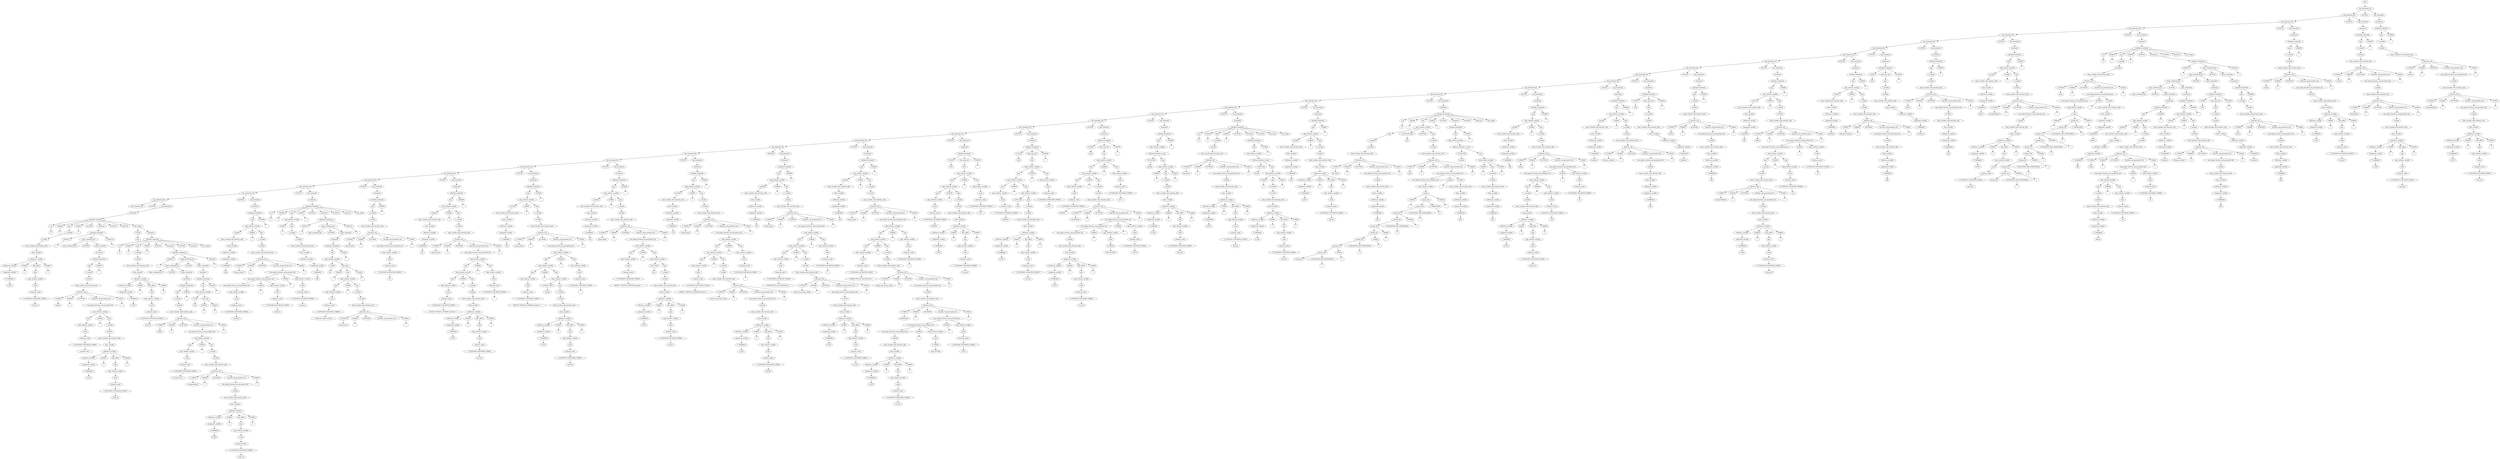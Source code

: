 digraph Parse_Tree {
id217794 -> id217717;
    id217717 [label="top_statement_list"];
    id217794 [label="start"];
    id217717 -> id217688;
    id217688 [label="top_statement_list"];
    id217688 -> id217519;
    id217519 [label="top_statement_list"];
    id217519 -> id216918;
    id216918 [label="top_statement_list"];
    id216918 -> id217792;
    id217792 [label="top_statement_list"];
    id217792 -> id217777;
    id217777 [label="top_statement_list"];
    id217777 -> id217766;
    id217766 [label="top_statement_list"];
    id217766 -> id217751;
    id217751 [label="top_statement_list"];
    id217751 -> id217739;
    id217739 [label="top_statement_list"];
    id217739 -> id217728;
    id217728 [label="top_statement_list"];
    id217728 -> id217719;
    id217719 [label="top_statement_list"];
    id217719 -> id217705;
    id217705 [label="top_statement_list"];
    id217705 -> id217690;
    id217690 [label="top_statement_list"];
    id217690 -> id217675;
    id217675 [label="top_statement_list"];
    id217675 -> id217664;
    id217664 [label="top_statement_list"];
    id217664 -> id217652;
    id217652 [label="top_statement_list"];
    id217652 -> id217622;
    id217622 [label="top_statement_list"];
    id217622 -> id217541;
    id217541 [label="top_statement_list"];
    id217541 -> id217527;
    id217527 [label="top_statement_list"];
    id217527 -> id217512;
    id217512 [label="top_statement_list"];
    id217512 -> id217497;
    id217497 [label="top_statement_list"];
    id217497 -> id218177;
    id218177 [label="top_statement_list"];
    id218177 -> id218154;
    id218154 [label="top_statement_list"];
    id218154 -> id218143;
    id218143 [label="top_statement_list"];
    id218143 -> id218127;
    id218127 [label="top_statement_list"];
    id218127 -> id219115;
    id219115 [label="top_statement_list"];
    id219115 -> id219120;
    id219120 [label="top_statement_list"];
    id219120 -> id219124;
    id219124 [label="top_statement_list"];
    id219124 -> id219129;
    id219129 [label="top_statement_list"];
    id219129 -> id219134;
    id219134 [label="top_statement_list"];
    id219134 -> id219138;
    id219138 [label="top_statement_list"];
    id219134 -> id219144;
    id219144 [label="ACTION1"];
    id219134 -> id216676;
    id216676 [label="top_statement"];
    id216676 -> id216681;
    id216681 [label="statement"];
    id216681 -> id216685;
    id216685 [label="unticked_statement"];
    id216685 -> id216690;
    id216690 [label="T_IF"];
    id216690 -> 3;
    3 [label="if"];
    id216685 -> id216696;
    id216696 [label="CHAR40"];
    id216696 -> 4;
    4 [label="("];
    id216685 -> id216701;
    id216701 [label="expr"];
    id216701 -> id216706;
    id216706 [label="r_variable"];
    id216706 -> id219423;
    id219423 [label="variable"];
    id219423 -> id219427;
    id219427 [label="base_variable_with_function_calls"];
    id219427 -> id219432;
    id219432 [label="base_variable"];
    id219432 -> id219436;
    id219436 [label="reference_variable"];
    id219436 -> id219441;
    id219441 [label="reference_variable"];
    id219441 -> id219456;
    id219456 [label="compound_variable"];
    id219456 -> id219461;
    id219461 [label="T_VARIABLE"];
    id219461 -> 5;
    5 [label="$_GET"];
    id219436 -> id219469;
    id219469 [label="CHAR91"];
    id219469 -> 8;
    8 [label="["];
    id219436 -> id219475;
    id219475 [label="dim_offset"];
    id219475 -> id219479;
    id219479 [label="expr"];
    id219479 -> id219484;
    id219484 [label="expr_without_variable"];
    id219484 -> id219556;
    id219556 [label="scalar"];
    id219556 -> id219560;
    id219560 [label="common_scalar"];
    id219560 -> id219565;
    id219565 [label="T_CONSTANT_ENCAPSED_STRING"];
    id219565 -> 9;
    9 [label="'redir_tp'"];
    id219436 -> id219577;
    id219577 [label="CHAR93"];
    id219577 -> 16;
    16 [label="]"];
    id216685 -> id219590;
    id219590 [label="CHAR41"];
    id219590 -> 26;
    26 [label=")"];
    id216685 -> id219596;
    id219596 [label="ACTION3"];
    id216685 -> id219601;
    id219601 [label="statement"];
    id219601 -> id219606;
    id219606 [label="unticked_statement"];
    id219606 -> id219610;
    id219610 [label="CHAR123"];
    id219610 -> 29;
    29 [label="{"];
    id219606 -> id219616;
    id219616 [label="inner_statement_list"];
    id219616 -> id219621;
    id219621 [label="inner_statement_list"];
    id219616 -> id219626;
    id219626 [label="ACTION2"];
    id219616 -> id219632;
    id219632 [label="inner_statement"];
    id219632 -> id219637;
    id219637 [label="statement"];
    id219637 -> id219641;
    id219641 [label="unticked_statement"];
    id219641 -> id219646;
    id219646 [label="expr"];
    id219646 -> id219650;
    id219650 [label="r_variable"];
    id219650 -> id219655;
    id219655 [label="variable"];
    id219655 -> id219659;
    id219659 [label="base_variable_with_function_calls"];
    id219659 -> id219664;
    id219664 [label="function_call"];
    id219664 -> id219668;
    id219668 [label="T_STRING"];
    id219668 -> 33;
    33 [label="header"];
    id219664 -> id219674;
    id219674 [label="CHAR40"];
    id219674 -> 34;
    34 [label="("];
    id219664 -> id219680;
    id219680 [label="ACTION49"];
    id219664 -> id219686;
    id219686 [label="function_call_parameter_list"];
    id219686 -> id219690;
    id219690 [label="non_empty_function_call_parameter_list"];
    id219690 -> id219695;
    id219695 [label="expr_without_variable"];
    id219695 -> id219699;
    id219699 [label="expr"];
    id219699 -> id219704;
    id219704 [label="expr_without_variable"];
    id219704 -> id219708;
    id219708 [label="scalar"];
    id219708 -> id219713;
    id219713 [label="common_scalar"];
    id219713 -> id219717;
    id219717 [label="T_CONSTANT_ENCAPSED_STRING"];
    id219717 -> 36;
    36 [label=" Location: ?dir= "];
    id219695 -> id219728;
    id219728 [label="CHAR46"];
    id219728 -> 42;
    42 [label="."];
    id219695 -> id219734;
    id219734 [label="expr"];
    id219734 -> id219738;
    id219738 [label="r_variable"];
    id219738 -> id219743;
    id219743 [label="variable"];
    id219743 -> id219747;
    id219747 [label="base_variable_with_function_calls"];
    id219747 -> id219752;
    id219752 [label="base_variable"];
    id219752 -> id219756;
    id219756 [label="reference_variable"];
    id219756 -> id219761;
    id219761 [label="reference_variable"];
    id219761 -> id219765;
    id219765 [label="compound_variable"];
    id219765 -> id219770;
    id219770 [label="T_VARIABLE"];
    id219770 -> 43;
    43 [label="$_GET"];
    id219756 -> id219778;
    id219778 [label="CHAR91"];
    id219778 -> 46;
    46 [label="["];
    id219756 -> id219784;
    id219784 [label="dim_offset"];
    id219784 -> id219788;
    id219788 [label="expr"];
    id219788 -> id219793;
    id219793 [label="expr_without_variable"];
    id219793 -> id219797;
    id219797 [label="scalar"];
    id219797 -> id219802;
    id219802 [label="common_scalar"];
    id219802 -> id219806;
    id219806 [label="T_CONSTANT_ENCAPSED_STRING"];
    id219806 -> 47;
    47 [label="'redir_tp'"];
    id219756 -> id219819;
    id219819 [label="CHAR93"];
    id219819 -> 54;
    54 [label="]"];
    id219664 -> id219835;
    id219835 [label="CHAR41"];
    id219835 -> 70;
    70 [label=")"];
    id219641 -> id219847;
    id219847 [label="CHAR59"];
    id219847 -> 78;
    78 [label=";"];
    id219606 -> id219857;
    id219857 [label="CHAR125"];
    id219857 -> 83;
    83 [label="}"];
    id216685 -> id219866;
    id219866 [label="ACTION4"];
    id216685 -> id219871;
    id219871 [label="elseif_list"];
    id216685 -> id219877;
    id219877 [label="else_single"];
    id219877 -> id219882;
    id219882 [label="T_ELSE"];
    id219882 -> 88;
    88 [label="else"];
    id219877 -> id219887;
    id219887 [label="statement"];
    id219887 -> id219892;
    id219892 [label="unticked_statement"];
    id219892 -> id219896;
    id219896 [label="T_IF"];
    id219896 -> 89;
    89 [label="if"];
    id219892 -> id219902;
    id219902 [label="CHAR40"];
    id219902 -> 90;
    90 [label="("];
    id219892 -> id219908;
    id219908 [label="expr"];
    id219908 -> id219912;
    id219912 [label="r_variable"];
    id219912 -> id219917;
    id219917 [label="variable"];
    id219917 -> id219921;
    id219921 [label="base_variable_with_function_calls"];
    id219921 -> id219926;
    id219926 [label="base_variable"];
    id219926 -> id219930;
    id219930 [label="reference_variable"];
    id219930 -> id219935;
    id219935 [label="reference_variable"];
    id219935 -> id219940;
    id219940 [label="compound_variable"];
    id219940 -> id219944;
    id219944 [label="T_VARIABLE"];
    id219944 -> 91;
    91 [label="$_GET"];
    id219930 -> id219952;
    id219952 [label="CHAR91"];
    id219952 -> 94;
    94 [label="["];
    id219930 -> id219958;
    id219958 [label="dim_offset"];
    id219958 -> id219962;
    id219962 [label="expr"];
    id219962 -> id219967;
    id219967 [label="expr_without_variable"];
    id219967 -> id219972;
    id219972 [label="scalar"];
    id219972 -> id219976;
    id219976 [label="common_scalar"];
    id219976 -> id219981;
    id219981 [label="T_CONSTANT_ENCAPSED_STRING"];
    id219981 -> 95;
    95 [label="'redir_fp'"];
    id219930 -> id219993;
    id219993 [label="CHAR93"];
    id219993 -> 102;
    102 [label="]"];
    id219892 -> id220006;
    id220006 [label="CHAR41"];
    id220006 -> 112;
    112 [label=")"];
    id219892 -> id220012;
    id220012 [label="ACTION3"];
    id219892 -> id220017;
    id220017 [label="statement"];
    id220017 -> id220022;
    id220022 [label="unticked_statement"];
    id220022 -> id220026;
    id220026 [label="CHAR123"];
    id220026 -> 115;
    115 [label="{"];
    id220022 -> id220032;
    id220032 [label="inner_statement_list"];
    id220032 -> id220037;
    id220037 [label="inner_statement_list"];
    id220037 -> id220041;
    id220041 [label="inner_statement_list"];
    id220037 -> id220047;
    id220047 [label="ACTION2"];
    id220037 -> id220053;
    id220053 [label="inner_statement"];
    id220053 -> id220057;
    id220057 [label="statement"];
    id220057 -> id220062;
    id220062 [label="unticked_statement"];
    id220062 -> id220066;
    id220066 [label="expr"];
    id220066 -> id220071;
    id220071 [label="r_variable"];
    id220071 -> id220075;
    id220075 [label="variable"];
    id220075 -> id220080;
    id220080 [label="base_variable_with_function_calls"];
    id220080 -> id220084;
    id220084 [label="function_call"];
    id220084 -> id220089;
    id220089 [label="T_STRING"];
    id220089 -> 119;
    119 [label="header"];
    id220084 -> id220095;
    id220095 [label="CHAR40"];
    id220095 -> 120;
    120 [label="("];
    id220084 -> id220100;
    id220100 [label="ACTION49"];
    id220084 -> id220106;
    id220106 [label="function_call_parameter_list"];
    id220106 -> id220111;
    id220111 [label="non_empty_function_call_parameter_list"];
    id220111 -> id220115;
    id220115 [label="expr_without_variable"];
    id220115 -> id220120;
    id220120 [label="expr"];
    id220120 -> id220124;
    id220124 [label="expr_without_variable"];
    id220124 -> id220129;
    id220129 [label="scalar"];
    id220129 -> id220133;
    id220133 [label="common_scalar"];
    id220133 -> id220138;
    id220138 [label="T_CONSTANT_ENCAPSED_STRING"];
    id220138 -> 122;
    122 [label=" Location: ?dir= "];
    id220115 -> id220148;
    id220148 [label="CHAR46"];
    id220148 -> 128;
    128 [label="."];
    id220115 -> id220154;
    id220154 [label="expr"];
    id220154 -> id220159;
    id220159 [label="r_variable"];
    id220159 -> id220163;
    id220163 [label="variable"];
    id220163 -> id220168;
    id220168 [label="base_variable_with_function_calls"];
    id220168 -> id220172;
    id220172 [label="function_call"];
    id220172 -> id220177;
    id220177 [label="T_STRING"];
    id220177 -> 129;
    129 [label="escapeshellcmd"];
    id220172 -> id220183;
    id220183 [label="CHAR40"];
    id220183 -> 130;
    130 [label="("];
    id220172 -> id220188;
    id220188 [label="ACTION49"];
    id220172 -> id220194;
    id220194 [label="function_call_parameter_list"];
    id220194 -> id220199;
    id220199 [label="non_empty_function_call_parameter_list"];
    id220199 -> id220203;
    id220203 [label="variable"];
    id220203 -> id220208;
    id220208 [label="base_variable_with_function_calls"];
    id220208 -> id220212;
    id220212 [label="base_variable"];
    id220212 -> id220217;
    id220217 [label="reference_variable"];
    id220217 -> id220221;
    id220221 [label="reference_variable"];
    id220221 -> id220226;
    id220226 [label="compound_variable"];
    id220226 -> id220230;
    id220230 [label="T_VARIABLE"];
    id220230 -> 132;
    132 [label="$_GET"];
    id220217 -> id220238;
    id220238 [label="CHAR91"];
    id220238 -> 135;
    135 [label="["];
    id220217 -> id220244;
    id220244 [label="dim_offset"];
    id220244 -> id220249;
    id220249 [label="expr"];
    id220249 -> id220253;
    id220253 [label="expr_without_variable"];
    id220253 -> id220258;
    id220258 [label="scalar"];
    id220258 -> id220262;
    id220262 [label="common_scalar"];
    id220262 -> id220267;
    id220267 [label="T_CONSTANT_ENCAPSED_STRING"];
    id220267 -> 136;
    136 [label="'redir_tp'"];
    id220217 -> id220279;
    id220279 [label="CHAR93"];
    id220279 -> 143;
    143 [label="]"];
    id220172 -> id220292;
    id220292 [label="CHAR41"];
    id220292 -> 154;
    154 [label=")"];
    id220084 -> id220307;
    id220307 [label="CHAR41"];
    id220307 -> 168;
    168 [label=")"];
    id220062 -> id220319;
    id220319 [label="CHAR59"];
    id220319 -> 176;
    176 [label=";"];
    id220032 -> id220330;
    id220330 [label="ACTION2"];
    id220032 -> id220335;
    id220335 [label="inner_statement"];
    id220335 -> id220340;
    id220340 [label="statement"];
    id220340 -> id220344;
    id220344 [label="unticked_statement"];
    id220344 -> id220349;
    id220349 [label="expr"];
    id220349 -> id220354;
    id220354 [label="expr_without_variable"];
    id220354 -> id220358;
    id220358 [label="T_EXIT"];
    id220358 -> 183;
    183 [label="exit"];
    id220354 -> id220364;
    id220364 [label="exit_expr"];
    id220364 -> id220368;
    id220368 [label="CHAR40"];
    id220368 -> 184;
    184 [label="("];
    id220364 -> id220374;
    id220374 [label="CHAR41"];
    id220374 -> 185;
    185 [label=")"];
    id220344 -> id220383;
    id220383 [label="CHAR59"];
    id220383 -> 189;
    189 [label=";"];
    id220022 -> id220394;
    id220394 [label="CHAR125"];
    id220394 -> 194;
    194 [label="}"];
    id219892 -> id220402;
    id220402 [label="ACTION4"];
    id219892 -> id220408;
    id220408 [label="elseif_list"];
    id219892 -> id220414;
    id220414 [label="else_single"];
    id219129 -> id220428;
    id220428 [label="ACTION1"];
    id219129 -> id220433;
    id220433 [label="top_statement"];
    id220433 -> id220438;
    id220438 [label="statement"];
    id220438 -> id220442;
    id220442 [label="unticked_statement"];
    id220442 -> id220447;
    id220447 [label="expr"];
    id220447 -> id220452;
    id220452 [label="expr_without_variable"];
    id220452 -> id220456;
    id220456 [label="variable"];
    id220456 -> id220461;
    id220461 [label="base_variable_with_function_calls"];
    id220461 -> id220465;
    id220465 [label="base_variable"];
    id220465 -> id220470;
    id220470 [label="reference_variable"];
    id220470 -> id220474;
    id220474 [label="compound_variable"];
    id220474 -> id220479;
    id220479 [label="T_VARIABLE"];
    id220479 -> 210;
    210 [label="$db"];
    id220452 -> id220490;
    id220490 [label="CHAR61"];
    id220490 -> 218;
    218 [label="="];
    id220452 -> id220496;
    id220496 [label="expr"];
    id220496 -> id220501;
    id220501 [label="r_variable"];
    id220501 -> id220505;
    id220505 [label="variable"];
    id220505 -> id220510;
    id220510 [label="base_variable_with_function_calls"];
    id220510 -> id220514;
    id220514 [label="function_call"];
    id220514 -> id220519;
    id220519 [label="T_STRING"];
    id220519 -> 219;
    219 [label="mysql_connect"];
    id220514 -> id220525;
    id220525 [label="CHAR40"];
    id220525 -> 220;
    220 [label="("];
    id220514 -> id220530;
    id220530 [label="ACTION49"];
    id220514 -> id220536;
    id220536 [label="function_call_parameter_list"];
    id220536 -> id220541;
    id220541 [label="non_empty_function_call_parameter_list"];
    id220541 -> id220545;
    id220545 [label="non_empty_function_call_parameter_list"];
    id220545 -> id220550;
    id220550 [label="non_empty_function_call_parameter_list"];
    id220550 -> id220554;
    id220554 [label="expr_without_variable"];
    id220554 -> id220559;
    id220559 [label="scalar"];
    id220559 -> id220563;
    id220563 [label="common_scalar"];
    id220563 -> id220568;
    id220568 [label="T_CONSTANT_ENCAPSED_STRING"];
    id220568 -> 222;
    222 [label=" localhost "];
    id220545 -> id220579;
    id220579 [label="CHAR44"];
    id220579 -> 228;
    228 [label=","];
    id220545 -> id220585;
    id220585 [label="expr_without_variable"];
    id220585 -> id220589;
    id220589 [label="scalar"];
    id220589 -> id220594;
    id220594 [label="common_scalar"];
    id220594 -> id220598;
    id220598 [label="T_CONSTANT_ENCAPSED_STRING"];
    id220598 -> 229;
    229 [label=" testuser "];
    id220541 -> id220609;
    id220609 [label="CHAR44"];
    id220609 -> 235;
    235 [label=","];
    id220541 -> id220615;
    id220615 [label="expr_without_variable"];
    id220615 -> id220620;
    id220620 [label="scalar"];
    id220620 -> id220624;
    id220624 [label="common_scalar"];
    id220624 -> id220629;
    id220629 [label="T_CONSTANT_ENCAPSED_STRING"];
    id220629 -> 236;
    236 [label=" testpass "];
    id220514 -> id220641;
    id220641 [label="CHAR41"];
    id220641 -> 244;
    244 [label=")"];
    id220442 -> id220655;
    id220655 [label="CHAR59"];
    id220655 -> 255;
    255 [label=";"];
    id219124 -> id220666;
    id220666 [label="ACTION1"];
    id219124 -> id220671;
    id220671 [label="top_statement"];
    id220671 -> id220676;
    id220676 [label="statement"];
    id220676 -> id220680;
    id220680 [label="unticked_statement"];
    id220680 -> id220685;
    id220685 [label="T_IF"];
    id220685 -> 262;
    262 [label="if"];
    id220680 -> id220691;
    id220691 [label="CHAR40"];
    id220691 -> 263;
    263 [label="("];
    id220680 -> id220696;
    id220696 [label="expr"];
    id220696 -> id220701;
    id220701 [label="expr_without_variable"];
    id220701 -> id220705;
    id220705 [label="CHAR33"];
    id220705 -> 264;
    264 [label="!"];
    id220701 -> id220711;
    id220711 [label="expr"];
    id220711 -> id220716;
    id220716 [label="r_variable"];
    id220716 -> id220720;
    id220720 [label="variable"];
    id220720 -> id220725;
    id220725 [label="base_variable_with_function_calls"];
    id220725 -> id220729;
    id220729 [label="base_variable"];
    id220729 -> id220734;
    id220734 [label="reference_variable"];
    id220734 -> id220738;
    id220738 [label="compound_variable"];
    id220738 -> id220743;
    id220743 [label="T_VARIABLE"];
    id220743 -> 265;
    265 [label="$db"];
    id220680 -> id220759;
    id220759 [label="CHAR41"];
    id220759 -> 279;
    279 [label=")"];
    id220680 -> id220765;
    id220765 [label="ACTION3"];
    id220680 -> id220771;
    id220771 [label="statement"];
    id220771 -> id220775;
    id220775 [label="unticked_statement"];
    id220775 -> id220780;
    id220780 [label="CHAR123"];
    id220780 -> 282;
    282 [label="{"];
    id220775 -> id220786;
    id220786 [label="inner_statement_list"];
    id220786 -> id220790;
    id220790 [label="inner_statement_list"];
    id220786 -> id220796;
    id220796 [label="ACTION2"];
    id220786 -> id220802;
    id220802 [label="inner_statement"];
    id220802 -> id220806;
    id220806 [label="statement"];
    id220806 -> id220811;
    id220811 [label="unticked_statement"];
    id220811 -> id220815;
    id220815 [label="expr"];
    id220815 -> id220820;
    id220820 [label="expr_without_variable"];
    id220820 -> id220824;
    id220824 [label="T_EXIT"];
    id220824 -> 286;
    286 [label="die"];
    id220820 -> id220830;
    id220830 [label="exit_expr"];
    id220830 -> id220835;
    id220835 [label="CHAR40"];
    id220835 -> 287;
    287 [label="("];
    id220830 -> id220840;
    id220840 [label="expr"];
    id220840 -> id220845;
    id220845 [label="expr_without_variable"];
    id220845 -> id220849;
    id220849 [label="expr"];
    id220849 -> id220854;
    id220854 [label="expr_without_variable"];
    id220854 -> id220858;
    id220858 [label="scalar"];
    id220858 -> id220863;
    id220863 [label="common_scalar"];
    id220863 -> id220868;
    id220868 [label="T_CONSTANT_ENCAPSED_STRING"];
    id220868 -> 288;
    288 [label=" Could not connect to bdd:  "];
    id220845 -> id220878;
    id220878 [label="CHAR46"];
    id220878 -> 293;
    293 [label="."];
    id220845 -> id220884;
    id220884 [label="expr"];
    id220884 -> id220888;
    id220888 [label="r_variable"];
    id220888 -> id220893;
    id220893 [label="variable"];
    id220893 -> id220897;
    id220897 [label="base_variable_with_function_calls"];
    id220897 -> id220902;
    id220902 [label="function_call"];
    id220902 -> id220906;
    id220906 [label="T_STRING"];
    id220906 -> 294;
    294 [label="mysql_error"];
    id220902 -> id220912;
    id220912 [label="CHAR40"];
    id220912 -> 295;
    295 [label="("];
    id220902 -> id220918;
    id220918 [label="ACTION49"];
    id220902 -> id220924;
    id220924 [label="function_call_parameter_list"];
    id220902 -> id220929;
    id220929 [label="CHAR41"];
    id220929 -> 299;
    299 [label=")"];
    id220830 -> id220944;
    id220944 [label="CHAR41"];
    id220944 -> 310;
    310 [label=")"];
    id220811 -> id220953;
    id220953 [label="CHAR59"];
    id220953 -> 314;
    314 [label=";"];
    id220775 -> id220963;
    id220963 [label="CHAR125"];
    id220963 -> 319;
    319 [label="}"];
    id220680 -> id220972;
    id220972 [label="ACTION4"];
    id220680 -> id220977;
    id220977 [label="elseif_list"];
    id220680 -> id220983;
    id220983 [label="else_single"];
    id219120 -> id220994;
    id220994 [label="ACTION1"];
    id219120 -> id220999;
    id220999 [label="top_statement"];
    id220999 -> id221004;
    id221004 [label="statement"];
    id221004 -> id221008;
    id221008 [label="unticked_statement"];
    id221008 -> id221013;
    id221013 [label="expr"];
    id221013 -> id221017;
    id221017 [label="r_variable"];
    id221017 -> id221022;
    id221022 [label="variable"];
    id221022 -> id221026;
    id221026 [label="base_variable_with_function_calls"];
    id221026 -> id221031;
    id221031 [label="function_call"];
    id221031 -> id221036;
    id221036 [label="T_STRING"];
    id221036 -> 332;
    332 [label="mysql_select"];
    id221031 -> id221041;
    id221041 [label="CHAR40"];
    id221041 -> 333;
    333 [label="("];
    id221031 -> id221047;
    id221047 [label="ACTION49"];
    id221031 -> id221053;
    id221053 [label="function_call_parameter_list"];
    id221053 -> id221057;
    id221057 [label="non_empty_function_call_parameter_list"];
    id221057 -> id221062;
    id221062 [label="expr_without_variable"];
    id221062 -> id221066;
    id221066 [label="scalar"];
    id221066 -> id221071;
    id221071 [label="common_scalar"];
    id221071 -> id221076;
    id221076 [label="T_CONSTANT_ENCAPSED_STRING"];
    id221076 -> 335;
    335 [label=" foo "];
    id221031 -> id221087;
    id221087 [label="CHAR41"];
    id221087 -> 343;
    343 [label=")"];
    id221008 -> id221099;
    id221099 [label="CHAR59"];
    id221099 -> 351;
    351 [label=";"];
    id219115 -> id221110;
    id221110 [label="ACTION1"];
    id219115 -> id221115;
    id221115 [label="top_statement"];
    id221115 -> id221120;
    id221120 [label="statement"];
    id221120 -> id221124;
    id221124 [label="unticked_statement"];
    id221124 -> id221129;
    id221129 [label="expr"];
    id221129 -> id221134;
    id221134 [label="expr_without_variable"];
    id221134 -> id221138;
    id221138 [label="variable"];
    id221138 -> id221143;
    id221143 [label="base_variable_with_function_calls"];
    id221143 -> id221147;
    id221147 [label="base_variable"];
    id221147 -> id221152;
    id221152 [label="reference_variable"];
    id221152 -> id221156;
    id221156 [label="compound_variable"];
    id221156 -> id221161;
    id221161 [label="T_VARIABLE"];
    id221161 -> 358;
    358 [label="$r1"];
    id221134 -> id221172;
    id221172 [label="CHAR61"];
    id221172 -> 366;
    366 [label="="];
    id221134 -> id221178;
    id221178 [label="expr"];
    id221178 -> id221183;
    id221183 [label="r_variable"];
    id221183 -> id221187;
    id221187 [label="variable"];
    id221187 -> id221192;
    id221192 [label="base_variable_with_function_calls"];
    id221192 -> id221196;
    id221196 [label="function_call"];
    id221196 -> id221201;
    id221201 [label="T_STRING"];
    id221201 -> 367;
    367 [label="mysql_query"];
    id221196 -> id221207;
    id221207 [label="CHAR40"];
    id221207 -> 368;
    368 [label="("];
    id221196 -> id221212;
    id221212 [label="ACTION49"];
    id221196 -> id221218;
    id221218 [label="function_call_parameter_list"];
    id221218 -> id221223;
    id221223 [label="non_empty_function_call_parameter_list"];
    id221223 -> id221227;
    id221227 [label="expr_without_variable"];
    id221227 -> id221232;
    id221232 [label="expr"];
    id221232 -> id221236;
    id221236 [label="expr_without_variable"];
    id221236 -> id221241;
    id221241 [label="expr"];
    id221241 -> id221245;
    id221245 [label="expr_without_variable"];
    id221245 -> id221250;
    id221250 [label="scalar"];
    id221250 -> id221254;
    id221254 [label="common_scalar"];
    id221254 -> id221259;
    id221259 [label="T_CONSTANT_ENCAPSED_STRING"];
    id221259 -> 370;
    370 [label=" SELECT * FROM bar WHERE barianStr = ' "];
    id221236 -> id221269;
    id221269 [label="CHAR46"];
    id221269 -> 376;
    376 [label="."];
    id221236 -> id221275;
    id221275 [label="expr"];
    id221275 -> id221280;
    id221280 [label="r_variable"];
    id221280 -> id221284;
    id221284 [label="variable"];
    id221284 -> id221289;
    id221289 [label="base_variable_with_function_calls"];
    id221289 -> id221293;
    id221293 [label="base_variable"];
    id221293 -> id221298;
    id221298 [label="reference_variable"];
    id221298 -> id221302;
    id221302 [label="reference_variable"];
    id221302 -> id221307;
    id221307 [label="compound_variable"];
    id221307 -> id221311;
    id221311 [label="T_VARIABLE"];
    id221311 -> 377;
    377 [label="$_GET"];
    id221298 -> id221320;
    id221320 [label="CHAR91"];
    id221320 -> 380;
    380 [label="["];
    id221298 -> id221325;
    id221325 [label="dim_offset"];
    id221325 -> id221330;
    id221330 [label="expr"];
    id221330 -> id221334;
    id221334 [label="expr_without_variable"];
    id221334 -> id221339;
    id221339 [label="scalar"];
    id221339 -> id221343;
    id221343 [label="common_scalar"];
    id221343 -> id221348;
    id221348 [label="T_CONSTANT_ENCAPSED_STRING"];
    id221348 -> 381;
    381 [label="'sql_tp1'"];
    id221298 -> id221360;
    id221360 [label="CHAR93"];
    id221360 -> 388;
    388 [label="]"];
    id221227 -> id221376;
    id221376 [label="CHAR46"];
    id221376 -> 402;
    402 [label="."];
    id221227 -> id221381;
    id221381 [label="expr"];
    id221381 -> id221386;
    id221386 [label="expr_without_variable"];
    id221386 -> id221390;
    id221390 [label="scalar"];
    id221390 -> id221395;
    id221395 [label="common_scalar"];
    id221395 -> id221399;
    id221399 [label="T_CONSTANT_ENCAPSED_STRING"];
    id221399 -> 403;
    403 [label=" '  "];
    id221196 -> id221414;
    id221414 [label="CHAR41"];
    id221414 -> 414;
    414 [label=")"];
    id221124 -> id221428;
    id221428 [label="CHAR59"];
    id221428 -> 425;
    425 [label=";"];
    id218127 -> id221438;
    id221438 [label="ACTION1"];
    id218127 -> id221444;
    id221444 [label="top_statement"];
    id221444 -> id221448;
    id221448 [label="statement"];
    id221448 -> id221453;
    id221453 [label="unticked_statement"];
    id221453 -> id221458;
    id221458 [label="expr"];
    id221458 -> id221462;
    id221462 [label="expr_without_variable"];
    id221462 -> id221467;
    id221467 [label="variable"];
    id221467 -> id221471;
    id221471 [label="base_variable_with_function_calls"];
    id221471 -> id221476;
    id221476 [label="base_variable"];
    id221476 -> id221480;
    id221480 [label="reference_variable"];
    id221480 -> id221485;
    id221485 [label="compound_variable"];
    id221485 -> id221489;
    id221489 [label="T_VARIABLE"];
    id221489 -> 432;
    432 [label="$r2"];
    id221462 -> id221501;
    id221501 [label="CHAR61"];
    id221501 -> 440;
    440 [label="="];
    id221462 -> id221507;
    id221507 [label="expr"];
    id221507 -> id221511;
    id221511 [label="r_variable"];
    id221511 -> id221516;
    id221516 [label="variable"];
    id221516 -> id221520;
    id221520 [label="base_variable_with_function_calls"];
    id221520 -> id221525;
    id221525 [label="function_call"];
    id221525 -> id221530;
    id221530 [label="T_STRING"];
    id221530 -> 441;
    441 [label="mysql_query"];
    id221525 -> id221535;
    id221535 [label="CHAR40"];
    id221535 -> 442;
    442 [label="("];
    id221525 -> id221541;
    id221541 [label="ACTION49"];
    id221525 -> id221547;
    id221547 [label="function_call_parameter_list"];
    id221547 -> id221551;
    id221551 [label="non_empty_function_call_parameter_list"];
    id221551 -> id221556;
    id221556 [label="expr_without_variable"];
    id221556 -> id221560;
    id221560 [label="expr"];
    id221560 -> id221565;
    id221565 [label="expr_without_variable"];
    id221565 -> id221569;
    id221569 [label="expr"];
    id221569 -> id221574;
    id221574 [label="expr_without_variable"];
    id221574 -> id221578;
    id221578 [label="scalar"];
    id221578 -> id221583;
    id221583 [label="common_scalar"];
    id221583 -> id221588;
    id221588 [label="T_CONSTANT_ENCAPSED_STRING"];
    id221588 -> 444;
    444 [label=" SELECT * FROM bar WHERE barianStr = ' "];
    id221565 -> id221598;
    id221598 [label="CHAR46"];
    id221598 -> 450;
    450 [label="."];
    id221565 -> id221604;
    id221604 [label="expr"];
    id221604 -> id221608;
    id221608 [label="expr_without_variable"];
    id221608 -> id221613;
    id221613 [label="T_STRING_CAST"];
    id221613 -> 451;
    451 [label="(string)"];
    id221608 -> id221619;
    id221619 [label="expr"];
    id221619 -> id221623;
    id221623 [label="r_variable"];
    id221623 -> id221628;
    id221628 [label="variable"];
    id221628 -> id221632;
    id221632 [label="base_variable_with_function_calls"];
    id221632 -> id221637;
    id221637 [label="base_variable"];
    id221637 -> id221641;
    id221641 [label="reference_variable"];
    id221641 -> id221646;
    id221646 [label="reference_variable"];
    id221646 -> id221650;
    id221650 [label="compound_variable"];
    id221650 -> id221655;
    id221655 [label="T_VARIABLE"];
    id221655 -> 452;
    452 [label="$_GET"];
    id221641 -> id221663;
    id221663 [label="CHAR91"];
    id221663 -> 455;
    455 [label="["];
    id221641 -> id221669;
    id221669 [label="dim_offset"];
    id221669 -> id221673;
    id221673 [label="expr"];
    id221673 -> id221678;
    id221678 [label="expr_without_variable"];
    id221678 -> id221682;
    id221682 [label="scalar"];
    id221682 -> id221687;
    id221687 [label="common_scalar"];
    id221687 -> id221691;
    id221691 [label="T_CONSTANT_ENCAPSED_STRING"];
    id221691 -> 456;
    456 [label="'sql_tp2'"];
    id221641 -> id221704;
    id221704 [label="CHAR93"];
    id221704 -> 463;
    463 [label="]"];
    id221556 -> id221721;
    id221721 [label="CHAR46"];
    id221721 -> 479;
    479 [label="."];
    id221556 -> id221727;
    id221727 [label="expr"];
    id221727 -> id221732;
    id221732 [label="expr_without_variable"];
    id221732 -> id221736;
    id221736 [label="scalar"];
    id221736 -> id221741;
    id221741 [label="common_scalar"];
    id221741 -> id221745;
    id221745 [label="T_CONSTANT_ENCAPSED_STRING"];
    id221745 -> 480;
    480 [label=" '  "];
    id221525 -> id221759;
    id221759 [label="CHAR41"];
    id221759 -> 491;
    491 [label=")"];
    id221453 -> id221774;
    id221774 [label="CHAR59"];
    id221774 -> 502;
    502 [label=";"];
    id218143 -> id221784;
    id221784 [label="ACTION1"];
    id218143 -> id221790;
    id221790 [label="top_statement"];
    id221790 -> id221794;
    id221794 [label="statement"];
    id221794 -> id221799;
    id221799 [label="unticked_statement"];
    id221799 -> id221803;
    id221803 [label="expr"];
    id221803 -> id221808;
    id221808 [label="expr_without_variable"];
    id221808 -> id221812;
    id221812 [label="variable"];
    id221812 -> id221817;
    id221817 [label="base_variable_with_function_calls"];
    id221817 -> id221822;
    id221822 [label="base_variable"];
    id221822 -> id221826;
    id221826 [label="reference_variable"];
    id221826 -> id221831;
    id221831 [label="compound_variable"];
    id221831 -> id221835;
    id221835 [label="T_VARIABLE"];
    id221835 -> 509;
    509 [label="$r2"];
    id221808 -> id221847;
    id221847 [label="CHAR61"];
    id221847 -> 517;
    517 [label="="];
    id221808 -> id221853;
    id221853 [label="expr"];
    id221853 -> id221857;
    id221857 [label="r_variable"];
    id221857 -> id221862;
    id221862 [label="variable"];
    id221862 -> id221866;
    id221866 [label="base_variable_with_function_calls"];
    id221866 -> id221871;
    id221871 [label="function_call"];
    id221871 -> id221875;
    id221875 [label="T_STRING"];
    id221875 -> 518;
    518 [label="mysql_query"];
    id221871 -> id221881;
    id221881 [label="CHAR40"];
    id221881 -> 519;
    519 [label="("];
    id221871 -> id221887;
    id221887 [label="ACTION49"];
    id221871 -> id221893;
    id221893 [label="function_call_parameter_list"];
    id221893 -> id221897;
    id221897 [label="non_empty_function_call_parameter_list"];
    id221897 -> id221902;
    id221902 [label="expr_without_variable"];
    id221902 -> id221906;
    id221906 [label="expr"];
    id221906 -> id221911;
    id221911 [label="expr_without_variable"];
    id221911 -> id221915;
    id221915 [label="scalar"];
    id221915 -> id221920;
    id221920 [label="common_scalar"];
    id221920 -> id221924;
    id221924 [label="T_CONSTANT_ENCAPSED_STRING"];
    id221924 -> 521;
    521 [label=" SELECT * FROM bar WHERE barianInt =  "];
    id221902 -> id221935;
    id221935 [label="CHAR46"];
    id221935 -> 527;
    527 [label="."];
    id221902 -> id221941;
    id221941 [label="expr"];
    id221941 -> id221945;
    id221945 [label="expr_without_variable"];
    id221945 -> id221950;
    id221950 [label="T_INT_CAST"];
    id221950 -> 528;
    528 [label="(int)"];
    id221945 -> id221955;
    id221955 [label="expr"];
    id221955 -> id221960;
    id221960 [label="r_variable"];
    id221960 -> id221964;
    id221964 [label="variable"];
    id221964 -> id221969;
    id221969 [label="base_variable_with_function_calls"];
    id221969 -> id221974;
    id221974 [label="base_variable"];
    id221974 -> id221978;
    id221978 [label="reference_variable"];
    id221978 -> id221983;
    id221983 [label="reference_variable"];
    id221983 -> id221987;
    id221987 [label="compound_variable"];
    id221987 -> id221992;
    id221992 [label="T_VARIABLE"];
    id221992 -> 529;
    529 [label="$_GET"];
    id221978 -> id222000;
    id222000 [label="CHAR91"];
    id222000 -> 532;
    532 [label="["];
    id221978 -> id222006;
    id222006 [label="dim_offset"];
    id222006 -> id222010;
    id222010 [label="expr"];
    id222010 -> id222015;
    id222015 [label="expr_without_variable"];
    id222015 -> id222019;
    id222019 [label="scalar"];
    id222019 -> id222024;
    id222024 [label="common_scalar"];
    id222024 -> id222028;
    id222028 [label="T_CONSTANT_ENCAPSED_STRING"];
    id222028 -> 533;
    533 [label="'sql_fp1'"];
    id221978 -> id222040;
    id222040 [label="CHAR93"];
    id222040 -> 540;
    540 [label="]"];
    id221871 -> id222059;
    id222059 [label="CHAR41"];
    id222059 -> 558;
    558 [label=")"];
    id221799 -> id222074;
    id222074 [label="CHAR59"];
    id222074 -> 569;
    569 [label=";"];
    id218154 -> id222084;
    id222084 [label="ACTION1"];
    id218154 -> id222090;
    id222090 [label="top_statement"];
    id222090 -> id222094;
    id222094 [label="statement"];
    id222094 -> id222099;
    id222099 [label="unticked_statement"];
    id222099 -> id222103;
    id222103 [label="expr"];
    id222103 -> id222108;
    id222108 [label="expr_without_variable"];
    id222108 -> id222112;
    id222112 [label="variable"];
    id222112 -> id222117;
    id222117 [label="base_variable_with_function_calls"];
    id222117 -> id222122;
    id222122 [label="base_variable"];
    id222122 -> id222126;
    id222126 [label="reference_variable"];
    id222126 -> id222131;
    id222131 [label="compound_variable"];
    id222131 -> id222135;
    id222135 [label="T_VARIABLE"];
    id222135 -> 576;
    576 [label="$r3"];
    id222108 -> id222147;
    id222147 [label="CHAR61"];
    id222147 -> 584;
    584 [label="="];
    id222108 -> id222153;
    id222153 [label="expr"];
    id222153 -> id222157;
    id222157 [label="r_variable"];
    id222157 -> id222162;
    id222162 [label="variable"];
    id222162 -> id222166;
    id222166 [label="base_variable_with_function_calls"];
    id222166 -> id222171;
    id222171 [label="function_call"];
    id222171 -> id222175;
    id222175 [label="T_STRING"];
    id222175 -> 585;
    585 [label="mysql_query"];
    id222171 -> id222181;
    id222181 [label="CHAR40"];
    id222181 -> 586;
    586 [label="("];
    id222171 -> id222187;
    id222187 [label="ACTION49"];
    id222171 -> id222192;
    id222192 [label="function_call_parameter_list"];
    id222192 -> id222197;
    id222197 [label="non_empty_function_call_parameter_list"];
    id222197 -> id222202;
    id222202 [label="expr_without_variable"];
    id222202 -> id222206;
    id222206 [label="expr"];
    id222206 -> id222211;
    id222211 [label="expr_without_variable"];
    id222211 -> id222215;
    id222215 [label="expr"];
    id222215 -> id222220;
    id222220 [label="expr_without_variable"];
    id222220 -> id222224;
    id222224 [label="scalar"];
    id222224 -> id222229;
    id222229 [label="common_scalar"];
    id222229 -> id222233;
    id222233 [label="T_CONSTANT_ENCAPSED_STRING"];
    id222233 -> 588;
    588 [label=" SELECT * FROM bar WHERE barianStr = ' "];
    id222211 -> id222245;
    id222245 [label="CHAR46"];
    id222245 -> 594;
    594 [label="."];
    id222211 -> id222251;
    id222251 [label="expr"];
    id222251 -> id222256;
    id222256 [label="r_variable"];
    id222256 -> id222260;
    id222260 [label="variable"];
    id222260 -> id222265;
    id222265 [label="base_variable_with_function_calls"];
    id222265 -> id222269;
    id222269 [label="function_call"];
    id222269 -> id222274;
    id222274 [label="T_STRING"];
    id222274 -> 595;
    595 [label="mysql_real_escape_string"];
    id222269 -> id222280;
    id222280 [label="CHAR40"];
    id222280 -> 596;
    596 [label="("];
    id222269 -> id222285;
    id222285 [label="ACTION49"];
    id222269 -> id222291;
    id222291 [label="function_call_parameter_list"];
    id222291 -> id222296;
    id222296 [label="non_empty_function_call_parameter_list"];
    id222296 -> id222300;
    id222300 [label="variable"];
    id222300 -> id222305;
    id222305 [label="base_variable_with_function_calls"];
    id222305 -> id222309;
    id222309 [label="base_variable"];
    id222309 -> id222314;
    id222314 [label="reference_variable"];
    id222314 -> id222318;
    id222318 [label="reference_variable"];
    id222318 -> id222323;
    id222323 [label="compound_variable"];
    id222323 -> id222327;
    id222327 [label="T_VARIABLE"];
    id222327 -> 598;
    598 [label="$_GET"];
    id222314 -> id222335;
    id222335 [label="CHAR91"];
    id222335 -> 601;
    601 [label="["];
    id222314 -> id222341;
    id222341 [label="dim_offset"];
    id222341 -> id222346;
    id222346 [label="expr"];
    id222346 -> id222350;
    id222350 [label="expr_without_variable"];
    id222350 -> id222355;
    id222355 [label="scalar"];
    id222355 -> id222359;
    id222359 [label="common_scalar"];
    id222359 -> id222364;
    id222364 [label="T_CONSTANT_ENCAPSED_STRING"];
    id222364 -> 602;
    602 [label="'sql_fp2'"];
    id222314 -> id222376;
    id222376 [label="CHAR93"];
    id222376 -> 609;
    609 [label="]"];
    id222269 -> id222389;
    id222389 [label="CHAR41"];
    id222389 -> 620;
    620 [label=")"];
    id222202 -> id222403;
    id222403 [label="CHAR46"];
    id222403 -> 632;
    632 [label="."];
    id222202 -> id222409;
    id222409 [label="expr"];
    id222409 -> id222413;
    id222413 [label="expr_without_variable"];
    id222413 -> id222418;
    id222418 [label="scalar"];
    id222418 -> id222422;
    id222422 [label="common_scalar"];
    id222422 -> id222427;
    id222427 [label="T_CONSTANT_ENCAPSED_STRING"];
    id222427 -> 633;
    633 [label=" '  "];
    id222171 -> id222441;
    id222441 [label="CHAR41"];
    id222441 -> 644;
    644 [label=")"];
    id222099 -> id222455;
    id222455 [label="CHAR59"];
    id222455 -> 655;
    655 [label=";"];
    id218177 -> id222466;
    id222466 [label="ACTION1"];
    id218177 -> id222472;
    id222472 [label="top_statement"];
    id222472 -> id222476;
    id222476 [label="statement"];
    id222476 -> id222481;
    id222481 [label="unticked_statement"];
    id222481 -> id222485;
    id222485 [label="expr"];
    id222485 -> id222490;
    id222490 [label="expr_without_variable"];
    id222490 -> id222494;
    id222494 [label="variable"];
    id222494 -> id222499;
    id222499 [label="base_variable_with_function_calls"];
    id222499 -> id222503;
    id222503 [label="base_variable"];
    id222503 -> id222508;
    id222508 [label="reference_variable"];
    id222508 -> id222512;
    id222512 [label="compound_variable"];
    id222512 -> id222517;
    id222517 [label="T_VARIABLE"];
    id222517 -> 662;
    662 [label="$r4"];
    id222490 -> id222529;
    id222529 [label="CHAR61"];
    id222529 -> 670;
    670 [label="="];
    id222490 -> id222534;
    id222534 [label="expr"];
    id222534 -> id222539;
    id222539 [label="r_variable"];
    id222539 -> id222544;
    id222544 [label="variable"];
    id222544 -> id222548;
    id222548 [label="base_variable_with_function_calls"];
    id222548 -> id222553;
    id222553 [label="function_call"];
    id222553 -> id222557;
    id222557 [label="T_STRING"];
    id222557 -> 671;
    671 [label="mysql_query"];
    id222553 -> id222563;
    id222563 [label="CHAR40"];
    id222563 -> 672;
    672 [label="("];
    id222553 -> id222569;
    id222569 [label="ACTION49"];
    id222553 -> id222574;
    id222574 [label="function_call_parameter_list"];
    id222574 -> id222579;
    id222579 [label="non_empty_function_call_parameter_list"];
    id222579 -> id222583;
    id222583 [label="expr_without_variable"];
    id222583 -> id222588;
    id222588 [label="expr"];
    id222588 -> id222592;
    id222592 [label="expr_without_variable"];
    id222592 -> id222597;
    id222597 [label="expr"];
    id222597 -> id222602;
    id222602 [label="expr_without_variable"];
    id222602 -> id222606;
    id222606 [label="scalar"];
    id222606 -> id222611;
    id222611 [label="common_scalar"];
    id222611 -> id222615;
    id222615 [label="T_CONSTANT_ENCAPSED_STRING"];
    id222615 -> 674;
    674 [label=" INSERT INTO bar VALUES(NULL, ' "];
    id222592 -> id222627;
    id222627 [label="CHAR46"];
    id222627 -> 680;
    680 [label="."];
    id222592 -> id222633;
    id222633 [label="expr"];
    id222633 -> id222637;
    id222637 [label="r_variable"];
    id222637 -> id222642;
    id222642 [label="variable"];
    id222642 -> id222646;
    id222646 [label="base_variable_with_function_calls"];
    id222646 -> id222651;
    id222651 [label="function_call"];
    id222651 -> id222655;
    id222655 [label="T_STRING"];
    id222655 -> 681;
    681 [label="mysql_real_escape_string"];
    id222651 -> id222662;
    id222662 [label="CHAR40"];
    id222662 -> 682;
    682 [label="("];
    id222651 -> id222667;
    id222667 [label="ACTION49"];
    id222651 -> id222673;
    id222673 [label="function_call_parameter_list"];
    id222673 -> id222678;
    id222678 [label="non_empty_function_call_parameter_list"];
    id222678 -> id222682;
    id222682 [label="variable"];
    id222682 -> id222687;
    id222687 [label="base_variable_with_function_calls"];
    id222687 -> id222691;
    id222691 [label="base_variable"];
    id222691 -> id222696;
    id222696 [label="reference_variable"];
    id222696 -> id222700;
    id222700 [label="reference_variable"];
    id222700 -> id222705;
    id222705 [label="compound_variable"];
    id222705 -> id222709;
    id222709 [label="T_VARIABLE"];
    id222709 -> 684;
    684 [label="$_GET"];
    id222696 -> id222718;
    id222718 [label="CHAR91"];
    id222718 -> 687;
    687 [label="["];
    id222696 -> id222723;
    id222723 [label="dim_offset"];
    id222723 -> id222728;
    id222728 [label="expr"];
    id222728 -> id222732;
    id222732 [label="expr_without_variable"];
    id222732 -> id222737;
    id222737 [label="scalar"];
    id222737 -> id222741;
    id222741 [label="common_scalar"];
    id222741 -> id222746;
    id222746 [label="T_CONSTANT_ENCAPSED_STRING"];
    id222746 -> 688;
    688 [label="'xss_tp1'"];
    id222696 -> id222758;
    id222758 [label="CHAR93"];
    id222758 -> 695;
    695 [label="]"];
    id222651 -> id222771;
    id222771 [label="CHAR41"];
    id222771 -> 706;
    706 [label=")"];
    id222583 -> id222785;
    id222785 [label="CHAR46"];
    id222785 -> 718;
    718 [label="."];
    id222583 -> id222791;
    id222791 [label="expr"];
    id222791 -> id222796;
    id222796 [label="expr_without_variable"];
    id222796 -> id222800;
    id222800 [label="scalar"];
    id222800 -> id222805;
    id222805 [label="common_scalar"];
    id222805 -> id222809;
    id222809 [label="T_CONSTANT_ENCAPSED_STRING"];
    id222809 -> 719;
    719 [label=" ')  "];
    id222553 -> id222823;
    id222823 [label="CHAR41"];
    id222823 -> 730;
    730 [label=")"];
    id222481 -> id222837;
    id222837 [label="CHAR59"];
    id222837 -> 741;
    741 [label=";"];
    id217497 -> id222848;
    id222848 [label="ACTION1"];
    id217497 -> id222854;
    id222854 [label="top_statement"];
    id222854 -> id222858;
    id222858 [label="statement"];
    id222858 -> id222863;
    id222863 [label="unticked_statement"];
    id222863 -> id222867;
    id222867 [label="expr"];
    id222867 -> id222872;
    id222872 [label="expr_without_variable"];
    id222872 -> id222876;
    id222876 [label="variable"];
    id222876 -> id222881;
    id222881 [label="base_variable_with_function_calls"];
    id222881 -> id222885;
    id222885 [label="base_variable"];
    id222885 -> id222890;
    id222890 [label="reference_variable"];
    id222890 -> id222894;
    id222894 [label="compound_variable"];
    id222894 -> id222899;
    id222899 [label="T_VARIABLE"];
    id222899 -> 748;
    748 [label="$r5"];
    id222872 -> id222911;
    id222911 [label="CHAR61"];
    id222911 -> 756;
    756 [label="="];
    id222872 -> id222916;
    id222916 [label="expr"];
    id222916 -> id222921;
    id222921 [label="r_variable"];
    id222921 -> id222926;
    id222926 [label="variable"];
    id222926 -> id222930;
    id222930 [label="base_variable_with_function_calls"];
    id222930 -> id222935;
    id222935 [label="function_call"];
    id222935 -> id222939;
    id222939 [label="T_STRING"];
    id222939 -> 757;
    757 [label="mysql_query"];
    id222935 -> id222945;
    id222945 [label="CHAR40"];
    id222945 -> 758;
    758 [label="("];
    id222935 -> id222951;
    id222951 [label="ACTION49"];
    id222935 -> id222956;
    id222956 [label="function_call_parameter_list"];
    id222956 -> id222961;
    id222961 [label="non_empty_function_call_parameter_list"];
    id222961 -> id222966;
    id222966 [label="expr_without_variable"];
    id222966 -> id222970;
    id222970 [label="expr"];
    id222970 -> id222975;
    id222975 [label="expr_without_variable"];
    id222975 -> id222979;
    id222979 [label="expr"];
    id222979 -> id222984;
    id222984 [label="expr_without_variable"];
    id222984 -> id222988;
    id222988 [label="scalar"];
    id222988 -> id222993;
    id222993 [label="common_scalar"];
    id222993 -> id222997;
    id222997 [label="T_CONSTANT_ENCAPSED_STRING"];
    id222997 -> 760;
    760 [label=" INSERT INTO bar VALUES(NULL, ' "];
    id222975 -> id223009;
    id223009 [label="CHAR46"];
    id223009 -> 766;
    766 [label="."];
    id222975 -> id223015;
    id223015 [label="expr"];
    id223015 -> id223019;
    id223019 [label="r_variable"];
    id223019 -> id223024;
    id223024 [label="variable"];
    id223024 -> id223028;
    id223028 [label="base_variable_with_function_calls"];
    id223028 -> id223033;
    id223033 [label="function_call"];
    id223033 -> id223037;
    id223037 [label="T_STRING"];
    id223037 -> 767;
    767 [label="mysql_real_escape_string"];
    id223033 -> id223044;
    id223044 [label="CHAR40"];
    id223044 -> 768;
    768 [label="("];
    id223033 -> id223050;
    id223050 [label="ACTION49"];
    id223033 -> id223055;
    id223055 [label="function_call_parameter_list"];
    id223055 -> id223060;
    id223060 [label="non_empty_function_call_parameter_list"];
    id223060 -> id223064;
    id223064 [label="variable"];
    id223064 -> id223069;
    id223069 [label="base_variable_with_function_calls"];
    id223069 -> id223073;
    id223073 [label="function_call"];
    id223073 -> id223078;
    id223078 [label="T_STRING"];
    id223078 -> 770;
    770 [label="htmlentities"];
    id223073 -> id223084;
    id223084 [label="CHAR40"];
    id223084 -> 771;
    771 [label="("];
    id223073 -> id223089;
    id223089 [label="ACTION49"];
    id223073 -> id223095;
    id223095 [label="function_call_parameter_list"];
    id223095 -> id223100;
    id223100 [label="non_empty_function_call_parameter_list"];
    id223100 -> id223104;
    id223104 [label="non_empty_function_call_parameter_list"];
    id223104 -> id223109;
    id223109 [label="non_empty_function_call_parameter_list"];
    id223109 -> id223113;
    id223113 [label="variable"];
    id223113 -> id223118;
    id223118 [label="base_variable_with_function_calls"];
    id223118 -> id223122;
    id223122 [label="base_variable"];
    id223122 -> id223127;
    id223127 [label="reference_variable"];
    id223127 -> id223131;
    id223131 [label="reference_variable"];
    id223131 -> id223136;
    id223136 [label="compound_variable"];
    id223136 -> id223140;
    id223140 [label="T_VARIABLE"];
    id223140 -> 773;
    773 [label="$_GET"];
    id223127 -> id223149;
    id223149 [label="CHAR91"];
    id223149 -> 776;
    776 [label="["];
    id223127 -> id223154;
    id223154 [label="dim_offset"];
    id223154 -> id223159;
    id223159 [label="expr"];
    id223159 -> id223163;
    id223163 [label="expr_without_variable"];
    id223163 -> id223168;
    id223168 [label="scalar"];
    id223168 -> id223172;
    id223172 [label="common_scalar"];
    id223172 -> id223177;
    id223177 [label="T_CONSTANT_ENCAPSED_STRING"];
    id223177 -> 777;
    777 [label="'xss_fp1'"];
    id223127 -> id223189;
    id223189 [label="CHAR93"];
    id223189 -> 784;
    784 [label="]"];
    id223104 -> id223201;
    id223201 [label="CHAR44"];
    id223201 -> 793;
    793 [label=","];
    id223104 -> id223207;
    id223207 [label="expr_without_variable"];
    id223207 -> id223211;
    id223211 [label="scalar"];
    id223211 -> id223216;
    id223216 [label="T_STRING"];
    id223216 -> 794;
    794 [label="ENT_QUOTES"];
    id223100 -> id223225;
    id223225 [label="CHAR44"];
    id223225 -> 800;
    800 [label=","];
    id223100 -> id223231;
    id223231 [label="expr_without_variable"];
    id223231 -> id223235;
    id223235 [label="scalar"];
    id223235 -> id223240;
    id223240 [label="common_scalar"];
    id223240 -> id223244;
    id223244 [label="T_CONSTANT_ENCAPSED_STRING"];
    id223244 -> 801;
    801 [label="'UTF-8'"];
    id223073 -> id223256;
    id223256 [label="CHAR41"];
    id223256 -> 809;
    809 [label=")"];
    id223033 -> id223268;
    id223268 [label="CHAR41"];
    id223268 -> 818;
    818 [label=")"];
    id222966 -> id223282;
    id223282 [label="CHAR46"];
    id223282 -> 830;
    830 [label="."];
    id222966 -> id223288;
    id223288 [label="expr"];
    id223288 -> id223292;
    id223292 [label="expr_without_variable"];
    id223292 -> id223297;
    id223297 [label="scalar"];
    id223297 -> id223301;
    id223301 [label="common_scalar"];
    id223301 -> id223306;
    id223306 [label="T_CONSTANT_ENCAPSED_STRING"];
    id223306 -> 831;
    831 [label=" ') "];
    id222935 -> id223320;
    id223320 [label="CHAR41"];
    id223320 -> 842;
    842 [label=")"];
    id222863 -> id223334;
    id223334 [label="CHAR59"];
    id223334 -> 853;
    853 [label=";"];
    id217512 -> id223345;
    id223345 [label="ACTION1"];
    id217512 -> id223350;
    id223350 [label="top_statement"];
    id223350 -> id223355;
    id223355 [label="statement"];
    id223355 -> id223360;
    id223360 [label="unticked_statement"];
    id223360 -> id223364;
    id223364 [label="T_ECHO"];
    id223364 -> 860;
    860 [label="echo"];
    id223360 -> id223370;
    id223370 [label="echo_expr_list"];
    id223370 -> id223374;
    id223374 [label="expr"];
    id223374 -> id223379;
    id223379 [label="expr_without_variable"];
    id223379 -> id223383;
    id223383 [label="expr"];
    id223383 -> id223388;
    id223388 [label="expr_without_variable"];
    id223388 -> id223392;
    id223392 [label="expr"];
    id223392 -> id223397;
    id223397 [label="expr_without_variable"];
    id223397 -> id223402;
    id223402 [label="scalar"];
    id223402 -> id223406;
    id223406 [label="common_scalar"];
    id223406 -> id223411;
    id223411 [label="T_CONSTANT_ENCAPSED_STRING"];
    id223411 -> 861;
    861 [label=" HelloStr:  "];
    id223388 -> id223422;
    id223422 [label="CHAR46"];
    id223422 -> 866;
    866 [label="."];
    id223388 -> id223427;
    id223427 [label="expr"];
    id223427 -> id223432;
    id223432 [label="r_variable"];
    id223432 -> id223436;
    id223436 [label="variable"];
    id223436 -> id223441;
    id223441 [label="base_variable_with_function_calls"];
    id223441 -> id223446;
    id223446 [label="base_variable"];
    id223446 -> id223450;
    id223450 [label="reference_variable"];
    id223450 -> id223455;
    id223455 [label="reference_variable"];
    id223455 -> id223459;
    id223459 [label="compound_variable"];
    id223459 -> id223464;
    id223464 [label="T_VARIABLE"];
    id223464 -> 867;
    867 [label="$_GET"];
    id223450 -> id223472;
    id223472 [label="CHAR91"];
    id223472 -> 870;
    870 [label="["];
    id223450 -> id223478;
    id223478 [label="dim_offset"];
    id223478 -> id223482;
    id223482 [label="expr"];
    id223482 -> id223487;
    id223487 [label="expr_without_variable"];
    id223487 -> id223491;
    id223491 [label="scalar"];
    id223491 -> id223496;
    id223496 [label="common_scalar"];
    id223496 -> id223500;
    id223500 [label="T_CONSTANT_ENCAPSED_STRING"];
    id223500 -> 871;
    871 [label="'xss_tp2'"];
    id223450 -> id223512;
    id223512 [label="CHAR93"];
    id223512 -> 878;
    878 [label="]"];
    id223379 -> id223528;
    id223528 [label="CHAR46"];
    id223528 -> 891;
    891 [label="."];
    id223379 -> id223534;
    id223534 [label="expr"];
    id223534 -> id223538;
    id223538 [label="expr_without_variable"];
    id223538 -> id223543;
    id223543 [label="scalar"];
    id223543 -> id223547;
    id223547 [label="common_scalar"];
    id223547 -> id223552;
    id223552 [label="T_CONSTANT_ENCAPSED_STRING"];
    id223552 -> 892;
    892 [label=" <br /> "];
    id223360 -> id223566;
    id223566 [label="CHAR59"];
    id223566 -> 902;
    902 [label=";"];
    id217527 -> id223577;
    id223577 [label="ACTION1"];
    id217527 -> id223583;
    id223583 [label="top_statement"];
    id223583 -> id223587;
    id223587 [label="statement"];
    id223587 -> id223592;
    id223592 [label="unticked_statement"];
    id223592 -> id223596;
    id223596 [label="T_ECHO"];
    id223596 -> 909;
    909 [label="echo"];
    id223592 -> id223602;
    id223602 [label="echo_expr_list"];
    id223602 -> id223606;
    id223606 [label="expr"];
    id223606 -> id223611;
    id223611 [label="expr_without_variable"];
    id223611 -> id223616;
    id223616 [label="expr"];
    id223616 -> id223620;
    id223620 [label="expr_without_variable"];
    id223620 -> id223625;
    id223625 [label="expr"];
    id223625 -> id223629;
    id223629 [label="expr_without_variable"];
    id223629 -> id223634;
    id223634 [label="scalar"];
    id223634 -> id223638;
    id223638 [label="common_scalar"];
    id223638 -> id223643;
    id223643 [label="T_CONSTANT_ENCAPSED_STRING"];
    id223643 -> 910;
    910 [label=" HelloInt:  "];
    id223620 -> id223654;
    id223654 [label="CHAR46"];
    id223654 -> 915;
    915 [label="."];
    id223620 -> id223660;
    id223660 [label="expr"];
    id223660 -> id223664;
    id223664 [label="expr_without_variable"];
    id223664 -> id223669;
    id223669 [label="T_INT_CAST"];
    id223669 -> 916;
    916 [label="(int)"];
    id223664 -> id223674;
    id223674 [label="expr"];
    id223674 -> id223679;
    id223679 [label="r_variable"];
    id223679 -> id223683;
    id223683 [label="variable"];
    id223683 -> id223688;
    id223688 [label="base_variable_with_function_calls"];
    id223688 -> id223692;
    id223692 [label="base_variable"];
    id223692 -> id223697;
    id223697 [label="reference_variable"];
    id223697 -> id223702;
    id223702 [label="reference_variable"];
    id223702 -> id223706;
    id223706 [label="compound_variable"];
    id223706 -> id223711;
    id223711 [label="T_VARIABLE"];
    id223711 -> 917;
    917 [label="$_GET"];
    id223697 -> id223719;
    id223719 [label="CHAR91"];
    id223719 -> 920;
    920 [label="["];
    id223697 -> id223725;
    id223725 [label="dim_offset"];
    id223725 -> id223729;
    id223729 [label="expr"];
    id223729 -> id223734;
    id223734 [label="expr_without_variable"];
    id223734 -> id223738;
    id223738 [label="scalar"];
    id223738 -> id223743;
    id223743 [label="common_scalar"];
    id223743 -> id223747;
    id223747 [label="T_CONSTANT_ENCAPSED_STRING"];
    id223747 -> 921;
    921 [label="'xss_fp2'"];
    id223697 -> id223760;
    id223760 [label="CHAR93"];
    id223760 -> 928;
    928 [label="]"];
    id223611 -> id223777;
    id223777 [label="CHAR46"];
    id223777 -> 943;
    943 [label="."];
    id223611 -> id223783;
    id223783 [label="expr"];
    id223783 -> id223788;
    id223788 [label="expr_without_variable"];
    id223788 -> id223792;
    id223792 [label="scalar"];
    id223792 -> id223797;
    id223797 [label="common_scalar"];
    id223797 -> id223801;
    id223801 [label="T_CONSTANT_ENCAPSED_STRING"];
    id223801 -> 944;
    944 [label=" <br /> "];
    id223592 -> id223816;
    id223816 [label="CHAR59"];
    id223816 -> 954;
    954 [label=";"];
    id217541 -> id223826;
    id223826 [label="ACTION1"];
    id217541 -> id223832;
    id223832 [label="top_statement"];
    id223832 -> id223837;
    id223837 [label="statement"];
    id223837 -> id223841;
    id223841 [label="unticked_statement"];
    id223841 -> id223846;
    id223846 [label="T_ECHO"];
    id223846 -> 961;
    961 [label="echo"];
    id223841 -> id223851;
    id223851 [label="echo_expr_list"];
    id223851 -> id223856;
    id223856 [label="expr"];
    id223856 -> id223860;
    id223860 [label="expr_without_variable"];
    id223860 -> id223865;
    id223865 [label="expr"];
    id223865 -> id223870;
    id223870 [label="expr_without_variable"];
    id223870 -> id223874;
    id223874 [label="expr"];
    id223874 -> id223879;
    id223879 [label="expr_without_variable"];
    id223879 -> id223883;
    id223883 [label="scalar"];
    id223883 -> id223888;
    id223888 [label="common_scalar"];
    id223888 -> id223892;
    id223892 [label="T_CONSTANT_ENCAPSED_STRING"];
    id223892 -> 962;
    962 [label=" HelloStr:  "];
    id223870 -> id223903;
    id223903 [label="CHAR46"];
    id223903 -> 967;
    967 [label="."];
    id223870 -> id223909;
    id223909 [label="expr"];
    id223909 -> id223914;
    id223914 [label="r_variable"];
    id223914 -> id223918;
    id223918 [label="variable"];
    id223918 -> id223923;
    id223923 [label="base_variable_with_function_calls"];
    id223923 -> id223927;
    id223927 [label="function_call"];
    id223927 -> id223932;
    id223932 [label="T_STRING"];
    id223932 -> 968;
    968 [label="htmlentities"];
    id223927 -> id223937;
    id223937 [label="CHAR40"];
    id223937 -> 969;
    969 [label="("];
    id223927 -> id223943;
    id223943 [label="ACTION49"];
    id223927 -> id223949;
    id223949 [label="function_call_parameter_list"];
    id223949 -> id223953;
    id223953 [label="non_empty_function_call_parameter_list"];
    id223953 -> id223958;
    id223958 [label="non_empty_function_call_parameter_list"];
    id223958 -> id223962;
    id223962 [label="non_empty_function_call_parameter_list"];
    id223962 -> id223967;
    id223967 [label="variable"];
    id223967 -> id223972;
    id223972 [label="base_variable_with_function_calls"];
    id223972 -> id223976;
    id223976 [label="base_variable"];
    id223976 -> id223981;
    id223981 [label="reference_variable"];
    id223981 -> id223985;
    id223985 [label="reference_variable"];
    id223985 -> id223990;
    id223990 [label="compound_variable"];
    id223990 -> id223994;
    id223994 [label="T_VARIABLE"];
    id223994 -> 971;
    971 [label="$_GET"];
    id223981 -> id224002;
    id224002 [label="CHAR91"];
    id224002 -> 974;
    974 [label="["];
    id223981 -> id224008;
    id224008 [label="dim_offset"];
    id224008 -> id224013;
    id224013 [label="expr"];
    id224013 -> id224017;
    id224017 [label="expr_without_variable"];
    id224017 -> id224022;
    id224022 [label="scalar"];
    id224022 -> id224026;
    id224026 [label="common_scalar"];
    id224026 -> id224031;
    id224031 [label="T_CONSTANT_ENCAPSED_STRING"];
    id224031 -> 975;
    975 [label="'xss_fp3'"];
    id223981 -> id224043;
    id224043 [label="CHAR93"];
    id224043 -> 982;
    982 [label="]"];
    id223958 -> id224055;
    id224055 [label="CHAR44"];
    id224055 -> 991;
    991 [label=","];
    id223958 -> id224060;
    id224060 [label="expr_without_variable"];
    id224060 -> id224065;
    id224065 [label="scalar"];
    id224065 -> id224070;
    id224070 [label="T_STRING"];
    id224070 -> 992;
    992 [label="ENT_QUOTES"];
    id223953 -> id224079;
    id224079 [label="CHAR44"];
    id224079 -> 998;
    998 [label=","];
    id223953 -> id224085;
    id224085 [label="expr_without_variable"];
    id224085 -> id224089;
    id224089 [label="scalar"];
    id224089 -> id224094;
    id224094 [label="common_scalar"];
    id224094 -> id224098;
    id224098 [label="T_CONSTANT_ENCAPSED_STRING"];
    id224098 -> 999;
    999 [label="'UTF-8'"];
    id223927 -> id224110;
    id224110 [label="CHAR41"];
    id224110 -> 1007;
    1007 [label=")"];
    id223860 -> id224124;
    id224124 [label="CHAR46"];
    id224124 -> 1018;
    1018 [label="."];
    id223860 -> id224130;
    id224130 [label="expr"];
    id224130 -> id224134;
    id224134 [label="expr_without_variable"];
    id224134 -> id224139;
    id224139 [label="scalar"];
    id224139 -> id224143;
    id224143 [label="common_scalar"];
    id224143 -> id224148;
    id224148 [label="T_CONSTANT_ENCAPSED_STRING"];
    id224148 -> 1019;
    1019 [label=" <br /> "];
    id223841 -> id224163;
    id224163 [label="CHAR59"];
    id224163 -> 1029;
    1029 [label=";"];
    id217622 -> id224173;
    id224173 [label="ACTION1"];
    id217622 -> id224179;
    id224179 [label="top_statement"];
    id224179 -> id224183;
    id224183 [label="statement"];
    id224183 -> id224188;
    id224188 [label="unticked_statement"];
    id224188 -> id224192;
    id224192 [label="expr"];
    id224192 -> id224197;
    id224197 [label="expr_without_variable"];
    id224197 -> id224202;
    id224202 [label="internal_functions_in_yacc"];
    id224202 -> id224206;
    id224206 [label="T_INCLUDE"];
    id224206 -> 1036;
    1036 [label="include"];
    id224202 -> id224212;
    id224212 [label="expr"];
    id224212 -> id224216;
    id224216 [label="expr_without_variable"];
    id224216 -> id224221;
    id224221 [label="CHAR40"];
    id224221 -> 1037;
    1037 [label="("];
    id224216 -> id224227;
    id224227 [label="expr"];
    id224227 -> id224231;
    id224231 [label="r_variable"];
    id224231 -> id224236;
    id224236 [label="variable"];
    id224236 -> id224240;
    id224240 [label="base_variable_with_function_calls"];
    id224240 -> id224245;
    id224245 [label="base_variable"];
    id224245 -> id224249;
    id224249 [label="reference_variable"];
    id224249 -> id224254;
    id224254 [label="reference_variable"];
    id224254 -> id224258;
    id224258 [label="compound_variable"];
    id224258 -> id224263;
    id224263 [label="T_VARIABLE"];
    id224263 -> 1038;
    1038 [label="$_GET"];
    id224249 -> id224271;
    id224271 [label="CHAR91"];
    id224271 -> 1041;
    1041 [label="["];
    id224249 -> id224277;
    id224277 [label="dim_offset"];
    id224277 -> id224281;
    id224281 [label="expr"];
    id224281 -> id224286;
    id224286 [label="expr_without_variable"];
    id224286 -> id224290;
    id224290 [label="scalar"];
    id224290 -> id224295;
    id224295 [label="common_scalar"];
    id224295 -> id224299;
    id224299 [label="T_CONSTANT_ENCAPSED_STRING"];
    id224299 -> 1042;
    1042 [label="'file_tp1'"];
    id224249 -> id224312;
    id224312 [label="CHAR93"];
    id224312 -> 1049;
    1049 [label="]"];
    id224216 -> id224325;
    id224325 [label="CHAR41"];
    id224325 -> 1059;
    1059 [label=")"];
    id224188 -> id224336;
    id224336 [label="CHAR59"];
    id224336 -> 1066;
    1066 [label=";"];
    id217652 -> id224347;
    id224347 [label="ACTION1"];
    id217652 -> id224353;
    id224353 [label="top_statement"];
    id224353 -> id224357;
    id224357 [label="statement"];
    id224357 -> id224362;
    id224362 [label="unticked_statement"];
    id224362 -> id224366;
    id224366 [label="T_IF"];
    id224366 -> 1073;
    1073 [label="if"];
    id224362 -> id224372;
    id224372 [label="CHAR40"];
    id224372 -> 1074;
    1074 [label="("];
    id224362 -> id224378;
    id224378 [label="expr"];
    id224378 -> id224382;
    id224382 [label="r_variable"];
    id224382 -> id224387;
    id224387 [label="variable"];
    id224387 -> id224391;
    id224391 [label="base_variable_with_function_calls"];
    id224391 -> id224396;
    id224396 [label="function_call"];
    id224396 -> id224400;
    id224400 [label="T_STRING"];
    id224400 -> 1075;
    1075 [label="file_exists"];
    id224396 -> id224406;
    id224406 [label="CHAR40"];
    id224406 -> 1076;
    1076 [label="("];
    id224396 -> id224412;
    id224412 [label="ACTION49"];
    id224396 -> id224418;
    id224418 [label="function_call_parameter_list"];
    id224418 -> id224422;
    id224422 [label="non_empty_function_call_parameter_list"];
    id224422 -> id224427;
    id224427 [label="variable"];
    id224427 -> id224431;
    id224431 [label="base_variable_with_function_calls"];
    id224431 -> id224436;
    id224436 [label="base_variable"];
    id224436 -> id224440;
    id224440 [label="reference_variable"];
    id224440 -> id224445;
    id224445 [label="reference_variable"];
    id224445 -> id224449;
    id224449 [label="compound_variable"];
    id224449 -> id224454;
    id224454 [label="T_VARIABLE"];
    id224454 -> 1078;
    1078 [label="$_GET"];
    id224440 -> id224462;
    id224462 [label="CHAR91"];
    id224462 -> 1081;
    1081 [label="["];
    id224440 -> id224468;
    id224468 [label="dim_offset"];
    id224468 -> id224472;
    id224472 [label="expr"];
    id224472 -> id224477;
    id224477 [label="expr_without_variable"];
    id224477 -> id224481;
    id224481 [label="scalar"];
    id224481 -> id224486;
    id224486 [label="common_scalar"];
    id224486 -> id224490;
    id224490 [label="T_CONSTANT_ENCAPSED_STRING"];
    id224490 -> 1082;
    1082 [label="'file_tp2'"];
    id224440 -> id224503;
    id224503 [label="CHAR93"];
    id224503 -> 1089;
    1089 [label="]"];
    id224396 -> id224516;
    id224516 [label="CHAR41"];
    id224516 -> 1100;
    1100 [label=")"];
    id224362 -> id224527;
    id224527 [label="CHAR41"];
    id224527 -> 1108;
    1108 [label=")"];
    id224362 -> id224533;
    id224533 [label="ACTION3"];
    id224362 -> id224539;
    id224539 [label="statement"];
    id224539 -> id224543;
    id224543 [label="unticked_statement"];
    id224543 -> id224548;
    id224548 [label="expr"];
    id224548 -> id224552;
    id224552 [label="expr_without_variable"];
    id224552 -> id224557;
    id224557 [label="internal_functions_in_yacc"];
    id224557 -> id224561;
    id224561 [label="T_INCLUDE"];
    id224561 -> 1111;
    1111 [label="include"];
    id224557 -> id224567;
    id224567 [label="expr"];
    id224567 -> id224572;
    id224572 [label="expr_without_variable"];
    id224572 -> id224576;
    id224576 [label="CHAR40"];
    id224576 -> 1112;
    1112 [label="("];
    id224572 -> id224582;
    id224582 [label="expr"];
    id224582 -> id224586;
    id224586 [label="r_variable"];
    id224586 -> id224591;
    id224591 [label="variable"];
    id224591 -> id224596;
    id224596 [label="base_variable_with_function_calls"];
    id224596 -> id224600;
    id224600 [label="base_variable"];
    id224600 -> id224605;
    id224605 [label="reference_variable"];
    id224605 -> id224609;
    id224609 [label="reference_variable"];
    id224609 -> id224614;
    id224614 [label="compound_variable"];
    id224614 -> id224618;
    id224618 [label="T_VARIABLE"];
    id224618 -> 1113;
    1113 [label="$_GET"];
    id224605 -> id224626;
    id224626 [label="CHAR91"];
    id224626 -> 1116;
    1116 [label="["];
    id224605 -> id224632;
    id224632 [label="dim_offset"];
    id224632 -> id224637;
    id224637 [label="expr"];
    id224637 -> id224641;
    id224641 [label="expr_without_variable"];
    id224641 -> id224646;
    id224646 [label="scalar"];
    id224646 -> id224650;
    id224650 [label="common_scalar"];
    id224650 -> id224655;
    id224655 [label="T_CONSTANT_ENCAPSED_STRING"];
    id224655 -> 1117;
    1117 [label="'file_tp2'"];
    id224605 -> id224667;
    id224667 [label="CHAR93"];
    id224667 -> 1124;
    1124 [label="]"];
    id224572 -> id224680;
    id224680 [label="CHAR41"];
    id224680 -> 1134;
    1134 [label=")"];
    id224543 -> id224692;
    id224692 [label="CHAR59"];
    id224692 -> 1141;
    1141 [label=";"];
    id224362 -> id224700;
    id224700 [label="ACTION4"];
    id224362 -> id224706;
    id224706 [label="elseif_list"];
    id224362 -> id224711;
    id224711 [label="else_single"];
    id217664 -> id224722;
    id224722 [label="ACTION1"];
    id217664 -> id224728;
    id224728 [label="top_statement"];
    id224728 -> id224732;
    id224732 [label="statement"];
    id224732 -> id224737;
    id224737 [label="unticked_statement"];
    id224737 -> id224741;
    id224741 [label="expr"];
    id224741 -> id224746;
    id224746 [label="expr_without_variable"];
    id224746 -> id224750;
    id224750 [label="variable"];
    id224750 -> id224755;
    id224755 [label="base_variable_with_function_calls"];
    id224755 -> id224759;
    id224759 [label="base_variable"];
    id224759 -> id224764;
    id224764 [label="reference_variable"];
    id224764 -> id224768;
    id224768 [label="compound_variable"];
    id224768 -> id224773;
    id224773 [label="T_VARIABLE"];
    id224773 -> 1154;
    1154 [label="$inc"];
    id224746 -> id224785;
    id224785 [label="CHAR61"];
    id224785 -> 1162;
    1162 [label="="];
    id224746 -> id224790;
    id224790 [label="expr"];
    id224790 -> id224795;
    id224795 [label="r_variable"];
    id224795 -> id224799;
    id224799 [label="variable"];
    id224799 -> id224804;
    id224804 [label="base_variable_with_function_calls"];
    id224804 -> id224808;
    id224808 [label="base_variable"];
    id224808 -> id224813;
    id224813 [label="reference_variable"];
    id224813 -> id224818;
    id224818 [label="reference_variable"];
    id224818 -> id224822;
    id224822 [label="compound_variable"];
    id224822 -> id224827;
    id224827 [label="T_VARIABLE"];
    id224827 -> 1163;
    1163 [label="$_GET"];
    id224813 -> id224835;
    id224835 [label="CHAR91"];
    id224835 -> 1166;
    1166 [label="["];
    id224813 -> id224840;
    id224840 [label="dim_offset"];
    id224840 -> id224845;
    id224845 [label="expr"];
    id224845 -> id224850;
    id224850 [label="expr_without_variable"];
    id224850 -> id224854;
    id224854 [label="scalar"];
    id224854 -> id224859;
    id224859 [label="common_scalar"];
    id224859 -> id224863;
    id224863 [label="T_CONSTANT_ENCAPSED_STRING"];
    id224863 -> 1167;
    1167 [label="'file_fp1'"];
    id224813 -> id224875;
    id224875 [label="CHAR93"];
    id224875 -> 1174;
    1174 [label="]"];
    id224737 -> id224891;
    id224891 [label="CHAR59"];
    id224891 -> 1187;
    1187 [label=";"];
    id217675 -> id224901;
    id224901 [label="ACTION1"];
    id217675 -> id224907;
    id224907 [label="top_statement"];
    id224907 -> id224912;
    id224912 [label="statement"];
    id224912 -> id224916;
    id224916 [label="unticked_statement"];
    id224916 -> id224921;
    id224921 [label="T_IF"];
    id224921 -> 1194;
    1194 [label="if"];
    id224916 -> id224926;
    id224926 [label="CHAR40"];
    id224926 -> 1195;
    1195 [label="("];
    id224916 -> id224932;
    id224932 [label="expr"];
    id224932 -> id224937;
    id224937 [label="expr_without_variable"];
    id224937 -> id224941;
    id224941 [label="expr"];
    id224941 -> id224946;
    id224946 [label="r_variable"];
    id224946 -> id224950;
    id224950 [label="variable"];
    id224950 -> id224955;
    id224955 [label="base_variable_with_function_calls"];
    id224955 -> id224959;
    id224959 [label="function_call"];
    id224959 -> id224964;
    id224964 [label="T_STRING"];
    id224964 -> 1196;
    1196 [label="file_exists"];
    id224959 -> id224970;
    id224970 [label="CHAR40"];
    id224970 -> 1197;
    1197 [label="("];
    id224959 -> id224975;
    id224975 [label="ACTION49"];
    id224959 -> id224981;
    id224981 [label="function_call_parameter_list"];
    id224981 -> id224986;
    id224986 [label="non_empty_function_call_parameter_list"];
    id224986 -> id224990;
    id224990 [label="variable"];
    id224990 -> id224995;
    id224995 [label="base_variable_with_function_calls"];
    id224995 -> id224999;
    id224999 [label="base_variable"];
    id224999 -> id225004;
    id225004 [label="reference_variable"];
    id225004 -> id225008;
    id225008 [label="compound_variable"];
    id225008 -> id225013;
    id225013 [label="T_VARIABLE"];
    id225013 -> 1199;
    1199 [label="$inc"];
    id224959 -> id225027;
    id225027 [label="CHAR41"];
    id225027 -> 1211;
    1211 [label=")"];
    id224937 -> id225039;
    id225039 [label="T_BOOLEAN_AND"];
    id225039 -> 1219;
    1219 [label="&&"];
    id224937 -> id225044;
    id225044 [label="ACTION43"];
    id224937 -> id225050;
    id225050 [label="expr"];
    id225050 -> id225055;
    id225055 [label="r_variable"];
    id225055 -> id225059;
    id225059 [label="variable"];
    id225059 -> id225064;
    id225064 [label="base_variable_with_function_calls"];
    id225064 -> id225068;
    id225068 [label="function_call"];
    id225068 -> id225073;
    id225073 [label="T_STRING"];
    id225073 -> 1221;
    1221 [label="ereg"];
    id225068 -> id225078;
    id225078 [label="CHAR40"];
    id225078 -> 1222;
    1222 [label="("];
    id225068 -> id225084;
    id225084 [label="ACTION49"];
    id225068 -> id225090;
    id225090 [label="function_call_parameter_list"];
    id225090 -> id225094;
    id225094 [label="non_empty_function_call_parameter_list"];
    id225094 -> id225099;
    id225099 [label="non_empty_function_call_parameter_list"];
    id225099 -> id225104;
    id225104 [label="expr_without_variable"];
    id225104 -> id225108;
    id225108 [label="scalar"];
    id225108 -> id225113;
    id225113 [label="CHAR34"];
    id225113 -> 1224;
    1224 [label=" "];
    id225108 -> id225118;
    id225118 [label="encaps_list"];
    id225118 -> id225123;
    id225123 [label="encaps_list"];
    id225123 -> id225127;
    id225127 [label="encaps_list"];
    id225127 -> id225132;
    id225132 [label="encaps_list"];
    id225132 -> id225136;
    id225136 [label="encaps_list"];
    id225136 -> id225141;
    id225141 [label="encaps_list"];
    id225141 -> id225146;
    id225146 [label="encaps_list"];
    id225146 -> id225150;
    id225150 [label="encaps_list"];
    id225150 -> id225155;
    id225155 [label="encaps_list"];
    id225155 -> id225159;
    id225159 [label="encaps_list"];
    id225155 -> id225165;
    id225165 [label="T_ENCAPSED_AND_WHITESPACE"];
    id225165 -> 1226;
    1226 [label="^"];
    id225150 -> id225172;
    id225172 [label="CHAR91"];
    id225172 -> 1228;
    1228 [label="["];
    id225146 -> id225179;
    id225179 [label="T_ENCAPSED_AND_WHITESPACE"];
    id225179 -> 1230;
    1230 [label="^./"];
    id225141 -> id225186;
    id225186 [label="CHAR93"];
    id225186 -> 1232;
    1232 [label="]"];
    id225136 -> id225193;
    id225193 [label="CHAR91"];
    id225193 -> 1234;
    1234 [label="["];
    id225132 -> id225200;
    id225200 [label="T_ENCAPSED_AND_WHITESPACE"];
    id225200 -> 1236;
    1236 [label="^/"];
    id225127 -> id225206;
    id225206 [label="CHAR93"];
    id225206 -> 1238;
    1238 [label="]"];
    id225123 -> id225213;
    id225213 [label="T_ENCAPSED_AND_WHITESPACE"];
    id225213 -> 1240;
    1240 [label="*"];
    id225118 -> id225220;
    id225220 [label="T_CHARACTER"];
    id225220 -> 1242;
    1242 [label="$"];
    id225108 -> id225227;
    id225227 [label="CHAR34"];
    id225227 -> 1244;
    1244 [label=" "];
    id225094 -> id225237;
    id225237 [label="CHAR44"];
    id225237 -> 1249;
    1249 [label=","];
    id225094 -> id225242;
    id225242 [label="variable"];
    id225242 -> id225247;
    id225247 [label="base_variable_with_function_calls"];
    id225247 -> id225251;
    id225251 [label="base_variable"];
    id225251 -> id225256;
    id225256 [label="reference_variable"];
    id225256 -> id225260;
    id225260 [label="compound_variable"];
    id225260 -> id225265;
    id225265 [label="T_VARIABLE"];
    id225265 -> 1250;
    1250 [label="$inc"];
    id225068 -> id225279;
    id225279 [label="CHAR41"];
    id225279 -> 1262;
    1262 [label=")"];
    id224916 -> id225293;
    id225293 [label="CHAR41"];
    id225293 -> 1273;
    1273 [label=")"];
    id224916 -> id225299;
    id225299 [label="ACTION3"];
    id224916 -> id225305;
    id225305 [label="statement"];
    id225305 -> id225309;
    id225309 [label="unticked_statement"];
    id225309 -> id225314;
    id225314 [label="expr"];
    id225314 -> id225318;
    id225318 [label="expr_without_variable"];
    id225318 -> id225323;
    id225323 [label="internal_functions_in_yacc"];
    id225323 -> id225327;
    id225327 [label="T_INCLUDE"];
    id225327 -> 1276;
    1276 [label="include"];
    id225323 -> id225333;
    id225333 [label="expr"];
    id225333 -> id225338;
    id225338 [label="expr_without_variable"];
    id225338 -> id225342;
    id225342 [label="CHAR40"];
    id225342 -> 1277;
    1277 [label="("];
    id225338 -> id225348;
    id225348 [label="expr"];
    id225348 -> id225352;
    id225352 [label="r_variable"];
    id225352 -> id225357;
    id225357 [label="variable"];
    id225357 -> id225362;
    id225362 [label="base_variable_with_function_calls"];
    id225362 -> id225366;
    id225366 [label="base_variable"];
    id225366 -> id225371;
    id225371 [label="reference_variable"];
    id225371 -> id225375;
    id225375 [label="compound_variable"];
    id225375 -> id225380;
    id225380 [label="T_VARIABLE"];
    id225380 -> 1278;
    1278 [label="$inc"];
    id225338 -> id225394;
    id225394 [label="CHAR41"];
    id225394 -> 1289;
    1289 [label=")"];
    id225309 -> id225406;
    id225406 [label="CHAR59"];
    id225406 -> 1296;
    1296 [label=";"];
    id224916 -> id225414;
    id225414 [label="ACTION4"];
    id224916 -> id225419;
    id225419 [label="elseif_list"];
    id224916 -> id225425;
    id225425 [label="else_single"];
    id217690 -> id225436;
    id225436 [label="ACTION1"];
    id217690 -> id225441;
    id225441 [label="top_statement"];
    id225441 -> id225446;
    id225446 [label="statement"];
    id225446 -> id225450;
    id225450 [label="unticked_statement"];
    id225450 -> id225455;
    id225455 [label="expr"];
    id225455 -> id225460;
    id225460 [label="expr_without_variable"];
    id225460 -> id225464;
    id225464 [label="variable"];
    id225464 -> id225469;
    id225469 [label="base_variable_with_function_calls"];
    id225469 -> id225473;
    id225473 [label="base_variable"];
    id225473 -> id225478;
    id225478 [label="reference_variable"];
    id225478 -> id225482;
    id225482 [label="compound_variable"];
    id225482 -> id225487;
    id225487 [label="T_VARIABLE"];
    id225487 -> 1309;
    1309 [label="$fp"];
    id225460 -> id225499;
    id225499 [label="CHAR61"];
    id225499 -> 1317;
    1317 [label="="];
    id225460 -> id225504;
    id225504 [label="expr"];
    id225504 -> id225509;
    id225509 [label="r_variable"];
    id225509 -> id225513;
    id225513 [label="variable"];
    id225513 -> id225518;
    id225518 [label="base_variable_with_function_calls"];
    id225518 -> id225522;
    id225522 [label="function_call"];
    id225522 -> id225527;
    id225527 [label="T_STRING"];
    id225527 -> 1318;
    1318 [label="fopen"];
    id225522 -> id225533;
    id225533 [label="CHAR40"];
    id225533 -> 1319;
    1319 [label="("];
    id225522 -> id225538;
    id225538 [label="ACTION49"];
    id225522 -> id225544;
    id225544 [label="function_call_parameter_list"];
    id225544 -> id225549;
    id225549 [label="non_empty_function_call_parameter_list"];
    id225549 -> id225553;
    id225553 [label="non_empty_function_call_parameter_list"];
    id225553 -> id225558;
    id225558 [label="expr_without_variable"];
    id225558 -> id225562;
    id225562 [label="expr"];
    id225562 -> id225567;
    id225567 [label="r_variable"];
    id225567 -> id225571;
    id225571 [label="variable"];
    id225571 -> id225576;
    id225576 [label="base_variable_with_function_calls"];
    id225576 -> id225580;
    id225580 [label="base_variable"];
    id225580 -> id225585;
    id225585 [label="reference_variable"];
    id225585 -> id225590;
    id225590 [label="reference_variable"];
    id225590 -> id225594;
    id225594 [label="compound_variable"];
    id225594 -> id225599;
    id225599 [label="T_VARIABLE"];
    id225599 -> 1321;
    1321 [label="$_GET"];
    id225585 -> id225607;
    id225607 [label="CHAR91"];
    id225607 -> 1324;
    1324 [label="["];
    id225585 -> id225612;
    id225612 [label="dim_offset"];
    id225612 -> id225617;
    id225617 [label="expr"];
    id225617 -> id225622;
    id225622 [label="expr_without_variable"];
    id225622 -> id225626;
    id225626 [label="scalar"];
    id225626 -> id225631;
    id225631 [label="common_scalar"];
    id225631 -> id225635;
    id225635 [label="T_CONSTANT_ENCAPSED_STRING"];
    id225635 -> 1325;
    1325 [label="'path_tp1'"];
    id225585 -> id225647;
    id225647 [label="CHAR93"];
    id225647 -> 1332;
    1332 [label="]"];
    id225558 -> id225660;
    id225660 [label="CHAR46"];
    id225660 -> 1342;
    1342 [label="."];
    id225558 -> id225666;
    id225666 [label="expr"];
    id225666 -> id225671;
    id225671 [label="expr_without_variable"];
    id225671 -> id225675;
    id225675 [label="scalar"];
    id225675 -> id225680;
    id225680 [label="common_scalar"];
    id225680 -> id225684;
    id225684 [label="T_CONSTANT_ENCAPSED_STRING"];
    id225684 -> 1343;
    1343 [label="'.ext'"];
    id225549 -> id225697;
    id225697 [label="CHAR44"];
    id225697 -> 1352;
    1352 [label=","];
    id225549 -> id225703;
    id225703 [label="expr_without_variable"];
    id225703 -> id225707;
    id225707 [label="scalar"];
    id225707 -> id225712;
    id225712 [label="common_scalar"];
    id225712 -> id225716;
    id225716 [label="T_CONSTANT_ENCAPSED_STRING"];
    id225716 -> 1353;
    1353 [label="'rb'"];
    id225522 -> id225728;
    id225728 [label="CHAR41"];
    id225728 -> 1361;
    1361 [label=")"];
    id225450 -> id225742;
    id225742 [label="CHAR59"];
    id225742 -> 1372;
    1372 [label=";"];
    id217705 -> id225753;
    id225753 [label="ACTION1"];
    id217705 -> id225759;
    id225759 [label="top_statement"];
    id225759 -> id225763;
    id225763 [label="statement"];
    id225763 -> id225768;
    id225768 [label="unticked_statement"];
    id225768 -> id225772;
    id225772 [label="expr"];
    id225772 -> id225777;
    id225777 [label="expr_without_variable"];
    id225777 -> id225781;
    id225781 [label="variable"];
    id225781 -> id225786;
    id225786 [label="base_variable_with_function_calls"];
    id225786 -> id225790;
    id225790 [label="base_variable"];
    id225790 -> id225795;
    id225795 [label="reference_variable"];
    id225795 -> id225800;
    id225800 [label="compound_variable"];
    id225800 -> id225804;
    id225804 [label="T_VARIABLE"];
    id225804 -> 1379;
    1379 [label="$content"];
    id225777 -> id225816;
    id225816 [label="CHAR61"];
    id225816 -> 1387;
    1387 [label="="];
    id225777 -> id225822;
    id225822 [label="expr"];
    id225822 -> id225826;
    id225826 [label="r_variable"];
    id225826 -> id225831;
    id225831 [label="variable"];
    id225831 -> id225835;
    id225835 [label="base_variable_with_function_calls"];
    id225835 -> id225840;
    id225840 [label="function_call"];
    id225840 -> id225844;
    id225844 [label="T_STRING"];
    id225844 -> 1388;
    1388 [label="file_get_contents"];
    id225840 -> id225850;
    id225850 [label="CHAR40"];
    id225850 -> 1389;
    1389 [label="("];
    id225840 -> id225856;
    id225856 [label="ACTION49"];
    id225840 -> id225862;
    id225862 [label="function_call_parameter_list"];
    id225862 -> id225866;
    id225866 [label="non_empty_function_call_parameter_list"];
    id225866 -> id225871;
    id225871 [label="variable"];
    id225871 -> id225876;
    id225876 [label="base_variable_with_function_calls"];
    id225876 -> id225880;
    id225880 [label="base_variable"];
    id225880 -> id225885;
    id225885 [label="reference_variable"];
    id225885 -> id225889;
    id225889 [label="compound_variable"];
    id225889 -> id225894;
    id225894 [label="T_VARIABLE"];
    id225894 -> 1391;
    1391 [label="$fp"];
    id225840 -> id225908;
    id225908 [label="CHAR41"];
    id225908 -> 1403;
    1403 [label=")"];
    id225768 -> id225922;
    id225922 [label="CHAR59"];
    id225922 -> 1414;
    1414 [label=";"];
    id217719 -> id225932;
    id225932 [label="ACTION1"];
    id217719 -> id225938;
    id225938 [label="top_statement"];
    id225938 -> id225943;
    id225943 [label="statement"];
    id225943 -> id225947;
    id225947 [label="unticked_statement"];
    id225947 -> id225952;
    id225952 [label="T_ECHO"];
    id225952 -> 1421;
    1421 [label="echo"];
    id225947 -> id225958;
    id225958 [label="echo_expr_list"];
    id225958 -> id225962;
    id225962 [label="expr"];
    id225962 -> id225967;
    id225967 [label="r_variable"];
    id225967 -> id225971;
    id225971 [label="variable"];
    id225971 -> id225976;
    id225976 [label="base_variable_with_function_calls"];
    id225976 -> id225980;
    id225980 [label="base_variable"];
    id225980 -> id225985;
    id225985 [label="reference_variable"];
    id225985 -> id225989;
    id225989 [label="compound_variable"];
    id225989 -> id225994;
    id225994 [label="T_VARIABLE"];
    id225994 -> 1422;
    1422 [label="$content"];
    id225947 -> id226009;
    id226009 [label="CHAR59"];
    id226009 -> 1435;
    1435 [label=";"];
    id217728 -> id226020;
    id226020 [label="ACTION1"];
    id217728 -> id226025;
    id226025 [label="top_statement"];
    id226025 -> id226030;
    id226030 [label="statement"];
    id226030 -> id226034;
    id226034 [label="unticked_statement"];
    id226034 -> id226039;
    id226039 [label="expr"];
    id226039 -> id226044;
    id226044 [label="r_variable"];
    id226044 -> id226048;
    id226048 [label="variable"];
    id226048 -> id226053;
    id226053 [label="base_variable_with_function_calls"];
    id226053 -> id226057;
    id226057 [label="function_call"];
    id226057 -> id226062;
    id226062 [label="T_STRING"];
    id226062 -> 1442;
    1442 [label="fclose"];
    id226057 -> id226067;
    id226067 [label="CHAR40"];
    id226067 -> 1443;
    1443 [label="("];
    id226057 -> id226073;
    id226073 [label="ACTION49"];
    id226057 -> id226079;
    id226079 [label="function_call_parameter_list"];
    id226079 -> id226083;
    id226083 [label="non_empty_function_call_parameter_list"];
    id226083 -> id226088;
    id226088 [label="variable"];
    id226088 -> id226092;
    id226092 [label="base_variable_with_function_calls"];
    id226092 -> id226097;
    id226097 [label="base_variable"];
    id226097 -> id226102;
    id226102 [label="reference_variable"];
    id226102 -> id226106;
    id226106 [label="compound_variable"];
    id226106 -> id226111;
    id226111 [label="T_VARIABLE"];
    id226111 -> 1445;
    1445 [label="$fp"];
    id226057 -> id226125;
    id226125 [label="CHAR41"];
    id226125 -> 1457;
    1457 [label=")"];
    id226034 -> id226136;
    id226136 [label="CHAR59"];
    id226136 -> 1465;
    1465 [label=";"];
    id217739 -> id226147;
    id226147 [label="ACTION1"];
    id217739 -> id226153;
    id226153 [label="top_statement"];
    id226153 -> id226157;
    id226157 [label="statement"];
    id226157 -> id226162;
    id226162 [label="unticked_statement"];
    id226162 -> id226166;
    id226166 [label="expr"];
    id226166 -> id226171;
    id226171 [label="expr_without_variable"];
    id226171 -> id226175;
    id226175 [label="variable"];
    id226175 -> id226180;
    id226180 [label="base_variable_with_function_calls"];
    id226180 -> id226184;
    id226184 [label="base_variable"];
    id226184 -> id226189;
    id226189 [label="reference_variable"];
    id226189 -> id226194;
    id226194 [label="compound_variable"];
    id226194 -> id226198;
    id226198 [label="T_VARIABLE"];
    id226198 -> 1472;
    1472 [label="$fp"];
    id226171 -> id226210;
    id226210 [label="CHAR61"];
    id226210 -> 1480;
    1480 [label="="];
    id226171 -> id226216;
    id226216 [label="expr"];
    id226216 -> id226220;
    id226220 [label="r_variable"];
    id226220 -> id226225;
    id226225 [label="variable"];
    id226225 -> id226229;
    id226229 [label="base_variable_with_function_calls"];
    id226229 -> id226234;
    id226234 [label="function_call"];
    id226234 -> id226238;
    id226238 [label="T_STRING"];
    id226238 -> 1481;
    1481 [label="fopen"];
    id226234 -> id226244;
    id226244 [label="CHAR40"];
    id226244 -> 1482;
    1482 [label="("];
    id226234 -> id226250;
    id226250 [label="ACTION49"];
    id226234 -> id226255;
    id226255 [label="function_call_parameter_list"];
    id226255 -> id226260;
    id226260 [label="non_empty_function_call_parameter_list"];
    id226260 -> id226264;
    id226264 [label="non_empty_function_call_parameter_list"];
    id226264 -> id226269;
    id226269 [label="expr_without_variable"];
    id226269 -> id226274;
    id226274 [label="expr"];
    id226274 -> id226278;
    id226278 [label="r_variable"];
    id226278 -> id226283;
    id226283 [label="variable"];
    id226283 -> id226287;
    id226287 [label="base_variable_with_function_calls"];
    id226287 -> id226292;
    id226292 [label="function_call"];
    id226292 -> id226296;
    id226296 [label="T_STRING"];
    id226296 -> 1484;
    1484 [label="escapeshellcmd"];
    id226292 -> id226302;
    id226302 [label="CHAR40"];
    id226302 -> 1485;
    1485 [label="("];
    id226292 -> id226308;
    id226308 [label="ACTION49"];
    id226292 -> id226313;
    id226313 [label="function_call_parameter_list"];
    id226313 -> id226318;
    id226318 [label="non_empty_function_call_parameter_list"];
    id226318 -> id226322;
    id226322 [label="variable"];
    id226322 -> id226327;
    id226327 [label="base_variable_with_function_calls"];
    id226327 -> id226332;
    id226332 [label="base_variable"];
    id226332 -> id226336;
    id226336 [label="reference_variable"];
    id226336 -> id226341;
    id226341 [label="reference_variable"];
    id226341 -> id226345;
    id226345 [label="compound_variable"];
    id226345 -> id226350;
    id226350 [label="T_VARIABLE"];
    id226350 -> 1487;
    1487 [label="$_GET"];
    id226336 -> id226358;
    id226358 [label="CHAR91"];
    id226358 -> 1490;
    1490 [label="["];
    id226336 -> id226364;
    id226364 [label="dim_offset"];
    id226364 -> id226368;
    id226368 [label="expr"];
    id226368 -> id226373;
    id226373 [label="expr_without_variable"];
    id226373 -> id226377;
    id226377 [label="scalar"];
    id226377 -> id226382;
    id226382 [label="common_scalar"];
    id226382 -> id226386;
    id226386 [label="T_CONSTANT_ENCAPSED_STRING"];
    id226386 -> 1491;
    1491 [label="'path_tp2'"];
    id226336 -> id226398;
    id226398 [label="CHAR93"];
    id226398 -> 1498;
    1498 [label="]"];
    id226292 -> id226411;
    id226411 [label="CHAR41"];
    id226411 -> 1509;
    1509 [label=")"];
    id226269 -> id226423;
    id226423 [label="CHAR46"];
    id226423 -> 1517;
    1517 [label="."];
    id226269 -> id226429;
    id226429 [label="expr"];
    id226429 -> id226433;
    id226433 [label="expr_without_variable"];
    id226433 -> id226438;
    id226438 [label="scalar"];
    id226438 -> id226443;
    id226443 [label="common_scalar"];
    id226443 -> id226447;
    id226447 [label="T_CONSTANT_ENCAPSED_STRING"];
    id226447 -> 1518;
    1518 [label="'.ext'"];
    id226260 -> id226460;
    id226460 [label="CHAR44"];
    id226460 -> 1527;
    1527 [label=","];
    id226260 -> id226466;
    id226466 [label="expr_without_variable"];
    id226466 -> id226470;
    id226470 [label="scalar"];
    id226470 -> id226475;
    id226475 [label="common_scalar"];
    id226475 -> id226479;
    id226479 [label="T_CONSTANT_ENCAPSED_STRING"];
    id226479 -> 1528;
    1528 [label="'rb'"];
    id226234 -> id226491;
    id226491 [label="CHAR41"];
    id226491 -> 1536;
    1536 [label=")"];
    id226162 -> id226505;
    id226505 [label="CHAR59"];
    id226505 -> 1547;
    1547 [label=";"];
    id217751 -> id226516;
    id226516 [label="ACTION1"];
    id217751 -> id226522;
    id226522 [label="top_statement"];
    id226522 -> id226526;
    id226526 [label="statement"];
    id226526 -> id226531;
    id226531 [label="unticked_statement"];
    id226531 -> id226535;
    id226535 [label="expr"];
    id226535 -> id226540;
    id226540 [label="expr_without_variable"];
    id226540 -> id226544;
    id226544 [label="variable"];
    id226544 -> id226549;
    id226549 [label="base_variable_with_function_calls"];
    id226549 -> id226553;
    id226553 [label="base_variable"];
    id226553 -> id226558;
    id226558 [label="reference_variable"];
    id226558 -> id226562;
    id226562 [label="compound_variable"];
    id226562 -> id226567;
    id226567 [label="T_VARIABLE"];
    id226567 -> 1554;
    1554 [label="$content"];
    id226540 -> id226579;
    id226579 [label="CHAR61"];
    id226579 -> 1562;
    1562 [label="="];
    id226540 -> id226584;
    id226584 [label="expr"];
    id226584 -> id226589;
    id226589 [label="r_variable"];
    id226589 -> id226593;
    id226593 [label="variable"];
    id226593 -> id226598;
    id226598 [label="base_variable_with_function_calls"];
    id226598 -> id226602;
    id226602 [label="function_call"];
    id226602 -> id226607;
    id226607 [label="T_STRING"];
    id226607 -> 1563;
    1563 [label="file_get_contents"];
    id226602 -> id226613;
    id226613 [label="CHAR40"];
    id226613 -> 1564;
    1564 [label="("];
    id226602 -> id226619;
    id226619 [label="ACTION49"];
    id226602 -> id226625;
    id226625 [label="function_call_parameter_list"];
    id226625 -> id226629;
    id226629 [label="non_empty_function_call_parameter_list"];
    id226629 -> id226634;
    id226634 [label="variable"];
    id226634 -> id226638;
    id226638 [label="base_variable_with_function_calls"];
    id226638 -> id226643;
    id226643 [label="base_variable"];
    id226643 -> id226647;
    id226647 [label="reference_variable"];
    id226647 -> id226652;
    id226652 [label="compound_variable"];
    id226652 -> id226656;
    id226656 [label="T_VARIABLE"];
    id226656 -> 1566;
    1566 [label="$fp"];
    id226602 -> id226671;
    id226671 [label="CHAR41"];
    id226671 -> 1578;
    1578 [label=")"];
    id226531 -> id226685;
    id226685 [label="CHAR59"];
    id226685 -> 1589;
    1589 [label=";"];
    id217766 -> id226695;
    id226695 [label="ACTION1"];
    id217766 -> id226701;
    id226701 [label="top_statement"];
    id226701 -> id226706;
    id226706 [label="statement"];
    id226706 -> id226710;
    id226710 [label="unticked_statement"];
    id226710 -> id226715;
    id226715 [label="T_ECHO"];
    id226715 -> 1596;
    1596 [label="echo"];
    id226710 -> id226720;
    id226720 [label="echo_expr_list"];
    id226720 -> id226725;
    id226725 [label="expr"];
    id226725 -> id226729;
    id226729 [label="r_variable"];
    id226729 -> id226734;
    id226734 [label="variable"];
    id226734 -> id226738;
    id226738 [label="base_variable_with_function_calls"];
    id226738 -> id226743;
    id226743 [label="base_variable"];
    id226743 -> id226748;
    id226748 [label="reference_variable"];
    id226748 -> id226752;
    id226752 [label="compound_variable"];
    id226752 -> id226757;
    id226757 [label="T_VARIABLE"];
    id226757 -> 1597;
    1597 [label="$content"];
    id226710 -> id226772;
    id226772 [label="CHAR59"];
    id226772 -> 1610;
    1610 [label=";"];
    id217777 -> id226782;
    id226782 [label="ACTION1"];
    id217777 -> id226788;
    id226788 [label="top_statement"];
    id226788 -> id226793;
    id226793 [label="statement"];
    id226793 -> id226797;
    id226797 [label="unticked_statement"];
    id226797 -> id226802;
    id226802 [label="expr"];
    id226802 -> id226806;
    id226806 [label="r_variable"];
    id226806 -> id226811;
    id226811 [label="variable"];
    id226811 -> id226815;
    id226815 [label="base_variable_with_function_calls"];
    id226815 -> id226820;
    id226820 [label="function_call"];
    id226820 -> id226824;
    id226824 [label="T_STRING"];
    id226824 -> 1617;
    1617 [label="fclose"];
    id226820 -> id226830;
    id226830 [label="CHAR40"];
    id226830 -> 1618;
    1618 [label="("];
    id226820 -> id226836;
    id226836 [label="ACTION49"];
    id226820 -> id226842;
    id226842 [label="function_call_parameter_list"];
    id226842 -> id226846;
    id226846 [label="non_empty_function_call_parameter_list"];
    id226846 -> id226851;
    id226851 [label="variable"];
    id226851 -> id226855;
    id226855 [label="base_variable_with_function_calls"];
    id226855 -> id226860;
    id226860 [label="base_variable"];
    id226860 -> id226864;
    id226864 [label="reference_variable"];
    id226864 -> id226869;
    id226869 [label="compound_variable"];
    id226869 -> id226873;
    id226873 [label="T_VARIABLE"];
    id226873 -> 1620;
    1620 [label="$fp"];
    id226820 -> id226888;
    id226888 [label="CHAR41"];
    id226888 -> 1632;
    1632 [label=")"];
    id226797 -> id226899;
    id226899 [label="CHAR59"];
    id226899 -> 1640;
    1640 [label=";"];
    id217792 -> id226910;
    id226910 [label="ACTION1"];
    id217792 -> id226916;
    id226916 [label="top_statement"];
    id226916 -> id226920;
    id226920 [label="statement"];
    id226920 -> id226925;
    id226925 [label="unticked_statement"];
    id226925 -> id226929;
    id226929 [label="expr"];
    id226929 -> id226934;
    id226934 [label="expr_without_variable"];
    id226934 -> id226938;
    id226938 [label="variable"];
    id226938 -> id226943;
    id226943 [label="base_variable_with_function_calls"];
    id226943 -> id226947;
    id226947 [label="base_variable"];
    id226947 -> id226952;
    id226952 [label="reference_variable"];
    id226952 -> id226956;
    id226956 [label="compound_variable"];
    id226956 -> id226961;
    id226961 [label="T_VARIABLE"];
    id226961 -> 1647;
    1647 [label="$name"];
    id226934 -> id226973;
    id226973 [label="CHAR61"];
    id226973 -> 1655;
    1655 [label="="];
    id226934 -> id226978;
    id226978 [label="expr"];
    id226978 -> id226983;
    id226983 [label="r_variable"];
    id226983 -> id226988;
    id226988 [label="variable"];
    id226988 -> id226992;
    id226992 [label="base_variable_with_function_calls"];
    id226992 -> id226997;
    id226997 [label="function_call"];
    id226997 -> id227001;
    id227001 [label="T_STRING"];
    id227001 -> 1656;
    1656 [label="escapeshellcmd"];
    id226997 -> id227007;
    id227007 [label="CHAR40"];
    id227007 -> 1657;
    1657 [label="("];
    id226997 -> id227013;
    id227013 [label="ACTION49"];
    id226997 -> id227018;
    id227018 [label="function_call_parameter_list"];
    id227018 -> id227023;
    id227023 [label="non_empty_function_call_parameter_list"];
    id227023 -> id227027;
    id227027 [label="variable"];
    id227027 -> id227032;
    id227032 [label="base_variable_with_function_calls"];
    id227032 -> id227036;
    id227036 [label="base_variable"];
    id227036 -> id227041;
    id227041 [label="reference_variable"];
    id227041 -> id227046;
    id227046 [label="reference_variable"];
    id227046 -> id227050;
    id227050 [label="compound_variable"];
    id227050 -> id227055;
    id227055 [label="T_VARIABLE"];
    id227055 -> 1659;
    1659 [label="$_GET"];
    id227041 -> id227063;
    id227063 [label="CHAR91"];
    id227063 -> 1662;
    1662 [label="["];
    id227041 -> id227068;
    id227068 [label="dim_offset"];
    id227068 -> id227073;
    id227073 [label="expr"];
    id227073 -> id227078;
    id227078 [label="expr_without_variable"];
    id227078 -> id227082;
    id227082 [label="scalar"];
    id227082 -> id227087;
    id227087 [label="common_scalar"];
    id227087 -> id227091;
    id227091 [label="T_CONSTANT_ENCAPSED_STRING"];
    id227091 -> 1663;
    1663 [label="'path_fp1'"];
    id227041 -> id227103;
    id227103 [label="CHAR93"];
    id227103 -> 1670;
    1670 [label="]"];
    id226997 -> id227116;
    id227116 [label="CHAR41"];
    id227116 -> 1681;
    1681 [label=")"];
    id226925 -> id227130;
    id227130 [label="CHAR59"];
    id227130 -> 1692;
    1692 [label=";"];
    id216918 -> id227141;
    id227141 [label="ACTION1"];
    id216918 -> id227147;
    id227147 [label="top_statement"];
    id227147 -> id227151;
    id227151 [label="statement"];
    id227151 -> id227156;
    id227156 [label="unticked_statement"];
    id227156 -> id227160;
    id227160 [label="T_IF"];
    id227160 -> 1699;
    1699 [label="if"];
    id227156 -> id227166;
    id227166 [label="CHAR40"];
    id227166 -> 1700;
    1700 [label="("];
    id227156 -> id227172;
    id227172 [label="expr"];
    id227172 -> id227176;
    id227176 [label="r_variable"];
    id227176 -> id227181;
    id227181 [label="variable"];
    id227181 -> id227185;
    id227185 [label="base_variable_with_function_calls"];
    id227185 -> id227190;
    id227190 [label="function_call"];
    id227190 -> id227194;
    id227194 [label="T_STRING"];
    id227194 -> 1701;
    1701 [label="ereg"];
    id227190 -> id227200;
    id227200 [label="CHAR40"];
    id227200 -> 1702;
    1702 [label="("];
    id227190 -> id227206;
    id227206 [label="ACTION49"];
    id227190 -> id227212;
    id227212 [label="function_call_parameter_list"];
    id227212 -> id227216;
    id227216 [label="non_empty_function_call_parameter_list"];
    id227216 -> id227221;
    id227221 [label="non_empty_function_call_parameter_list"];
    id227221 -> id227225;
    id227225 [label="expr_without_variable"];
    id227225 -> id227230;
    id227230 [label="scalar"];
    id227230 -> id227234;
    id227234 [label="CHAR34"];
    id227234 -> 1704;
    1704 [label=" "];
    id227230 -> id227240;
    id227240 [label="encaps_list"];
    id227240 -> id227245;
    id227245 [label="encaps_list"];
    id227245 -> id227249;
    id227249 [label="encaps_list"];
    id227249 -> id227254;
    id227254 [label="encaps_list"];
    id227254 -> id227258;
    id227258 [label="encaps_list"];
    id227258 -> id227263;
    id227263 [label="encaps_list"];
    id227263 -> id227267;
    id227267 [label="encaps_list"];
    id227267 -> id227272;
    id227272 [label="encaps_list"];
    id227272 -> id227276;
    id227276 [label="encaps_list"];
    id227276 -> id227281;
    id227281 [label="encaps_list"];
    id227276 -> id227287;
    id227287 [label="T_ENCAPSED_AND_WHITESPACE"];
    id227287 -> 1706;
    1706 [label="^"];
    id227272 -> id227294;
    id227294 [label="CHAR91"];
    id227294 -> 1708;
    1708 [label="["];
    id227267 -> id227300;
    id227300 [label="T_ENCAPSED_AND_WHITESPACE"];
    id227300 -> 1710;
    1710 [label="^./"];
    id227263 -> id227307;
    id227307 [label="CHAR93"];
    id227307 -> 1712;
    1712 [label="]"];
    id227258 -> id227314;
    id227314 [label="CHAR91"];
    id227314 -> 1714;
    1714 [label="["];
    id227254 -> id227321;
    id227321 [label="T_ENCAPSED_AND_WHITESPACE"];
    id227321 -> 1716;
    1716 [label="^/"];
    id227249 -> id227328;
    id227328 [label="CHAR93"];
    id227328 -> 1718;
    1718 [label="]"];
    id227245 -> id227335;
    id227335 [label="T_ENCAPSED_AND_WHITESPACE"];
    id227335 -> 1720;
    1720 [label="*"];
    id227240 -> id227342;
    id227342 [label="T_CHARACTER"];
    id227342 -> 1722;
    1722 [label="$"];
    id227230 -> id227349;
    id227349 [label="CHAR34"];
    id227349 -> 1724;
    1724 [label=" "];
    id227216 -> id227358;
    id227358 [label="CHAR44"];
    id227358 -> 1729;
    1729 [label=","];
    id227216 -> id227364;
    id227364 [label="variable"];
    id227364 -> id227369;
    id227369 [label="base_variable_with_function_calls"];
    id227369 -> id227373;
    id227373 [label="base_variable"];
    id227373 -> id227378;
    id227378 [label="reference_variable"];
    id227378 -> id227382;
    id227382 [label="compound_variable"];
    id227382 -> id227387;
    id227387 [label="T_VARIABLE"];
    id227387 -> 1730;
    1730 [label="$name"];
    id227190 -> id227401;
    id227401 [label="CHAR41"];
    id227401 -> 1742;
    1742 [label=")"];
    id227156 -> id227413;
    id227413 [label="CHAR41"];
    id227413 -> 1750;
    1750 [label=")"];
    id227156 -> id227418;
    id227418 [label="ACTION3"];
    id227156 -> id227424;
    id227424 [label="statement"];
    id227424 -> id227429;
    id227429 [label="unticked_statement"];
    id227429 -> id227433;
    id227433 [label="CHAR123"];
    id227433 -> 1753;
    1753 [label="{"];
    id227429 -> id227439;
    id227439 [label="inner_statement_list"];
    id227439 -> id227443;
    id227443 [label="inner_statement_list"];
    id227443 -> id227448;
    id227448 [label="inner_statement_list"];
    id227448 -> id227452;
    id227452 [label="inner_statement_list"];
    id227452 -> id227457;
    id227457 [label="inner_statement_list"];
    id227452 -> id227463;
    id227463 [label="ACTION2"];
    id227452 -> id227468;
    id227468 [label="inner_statement"];
    id227468 -> id227473;
    id227473 [label="statement"];
    id227473 -> id227478;
    id227478 [label="unticked_statement"];
    id227478 -> id227482;
    id227482 [label="expr"];
    id227482 -> id227487;
    id227487 [label="expr_without_variable"];
    id227487 -> id227491;
    id227491 [label="variable"];
    id227491 -> id227496;
    id227496 [label="base_variable_with_function_calls"];
    id227496 -> id227500;
    id227500 [label="base_variable"];
    id227500 -> id227505;
    id227505 [label="reference_variable"];
    id227505 -> id227509;
    id227509 [label="compound_variable"];
    id227509 -> id227514;
    id227514 [label="T_VARIABLE"];
    id227514 -> 1757;
    1757 [label="$fp"];
    id227487 -> id227526;
    id227526 [label="CHAR61"];
    id227526 -> 1765;
    1765 [label="="];
    id227487 -> id227531;
    id227531 [label="expr"];
    id227531 -> id227536;
    id227536 [label="r_variable"];
    id227536 -> id227540;
    id227540 [label="variable"];
    id227540 -> id227545;
    id227545 [label="base_variable_with_function_calls"];
    id227545 -> id227549;
    id227549 [label="function_call"];
    id227549 -> id227554;
    id227554 [label="T_STRING"];
    id227554 -> 1766;
    1766 [label="fopen"];
    id227549 -> id227560;
    id227560 [label="CHAR40"];
    id227560 -> 1767;
    1767 [label="("];
    id227549 -> id227565;
    id227565 [label="ACTION49"];
    id227549 -> id227571;
    id227571 [label="function_call_parameter_list"];
    id227571 -> id227576;
    id227576 [label="non_empty_function_call_parameter_list"];
    id227576 -> id227580;
    id227580 [label="non_empty_function_call_parameter_list"];
    id227580 -> id227585;
    id227585 [label="expr_without_variable"];
    id227585 -> id227589;
    id227589 [label="expr"];
    id227589 -> id227594;
    id227594 [label="r_variable"];
    id227594 -> id227598;
    id227598 [label="variable"];
    id227598 -> id227603;
    id227603 [label="base_variable_with_function_calls"];
    id227603 -> id227607;
    id227607 [label="base_variable"];
    id227607 -> id227612;
    id227612 [label="reference_variable"];
    id227612 -> id227616;
    id227616 [label="compound_variable"];
    id227616 -> id227621;
    id227621 [label="T_VARIABLE"];
    id227621 -> 1769;
    1769 [label="$name"];
    id227585 -> id227635;
    id227635 [label="CHAR46"];
    id227635 -> 1780;
    1780 [label="."];
    id227585 -> id227641;
    id227641 [label="expr"];
    id227641 -> id227645;
    id227645 [label="expr_without_variable"];
    id227645 -> id227650;
    id227650 [label="scalar"];
    id227650 -> id227654;
    id227654 [label="common_scalar"];
    id227654 -> id227659;
    id227659 [label="T_CONSTANT_ENCAPSED_STRING"];
    id227659 -> 1781;
    1781 [label="'.ext'"];
    id227576 -> id227672;
    id227672 [label="CHAR44"];
    id227672 -> 1790;
    1790 [label=","];
    id227576 -> id227678;
    id227678 [label="expr_without_variable"];
    id227678 -> id227682;
    id227682 [label="scalar"];
    id227682 -> id227687;
    id227687 [label="common_scalar"];
    id227687 -> id227691;
    id227691 [label="T_CONSTANT_ENCAPSED_STRING"];
    id227691 -> 1791;
    1791 [label="'rb'"];
    id227549 -> id227703;
    id227703 [label="CHAR41"];
    id227703 -> 1799;
    1799 [label=")"];
    id227478 -> id227717;
    id227717 [label="CHAR59"];
    id227717 -> 1810;
    1810 [label=";"];
    id227448 -> id227728;
    id227728 [label="ACTION2"];
    id227448 -> id227733;
    id227733 [label="inner_statement"];
    id227733 -> id227738;
    id227738 [label="statement"];
    id227738 -> id227742;
    id227742 [label="unticked_statement"];
    id227742 -> id227747;
    id227747 [label="expr"];
    id227747 -> id227752;
    id227752 [label="expr_without_variable"];
    id227752 -> id227756;
    id227756 [label="variable"];
    id227756 -> id227761;
    id227761 [label="base_variable_with_function_calls"];
    id227761 -> id227765;
    id227765 [label="base_variable"];
    id227765 -> id227770;
    id227770 [label="reference_variable"];
    id227770 -> id227774;
    id227774 [label="compound_variable"];
    id227774 -> id227779;
    id227779 [label="T_VARIABLE"];
    id227779 -> 1817;
    1817 [label="$content"];
    id227752 -> id227790;
    id227790 [label="CHAR61"];
    id227790 -> 1825;
    1825 [label="="];
    id227752 -> id227796;
    id227796 [label="expr"];
    id227796 -> id227801;
    id227801 [label="r_variable"];
    id227801 -> id227805;
    id227805 [label="variable"];
    id227805 -> id227810;
    id227810 [label="base_variable_with_function_calls"];
    id227810 -> id227814;
    id227814 [label="function_call"];
    id227814 -> id227819;
    id227819 [label="T_STRING"];
    id227819 -> 1826;
    1826 [label="file_get_contents"];
    id227814 -> id227825;
    id227825 [label="CHAR40"];
    id227825 -> 1827;
    1827 [label="("];
    id227814 -> id227831;
    id227831 [label="ACTION49"];
    id227814 -> id227837;
    id227837 [label="function_call_parameter_list"];
    id227837 -> id227841;
    id227841 [label="non_empty_function_call_parameter_list"];
    id227841 -> id227846;
    id227846 [label="variable"];
    id227846 -> id227850;
    id227850 [label="base_variable_with_function_calls"];
    id227850 -> id227855;
    id227855 [label="base_variable"];
    id227855 -> id227859;
    id227859 [label="reference_variable"];
    id227859 -> id227864;
    id227864 [label="compound_variable"];
    id227864 -> id227868;
    id227868 [label="T_VARIABLE"];
    id227868 -> 1829;
    1829 [label="$fp"];
    id227814 -> id227882;
    id227882 [label="CHAR41"];
    id227882 -> 1841;
    1841 [label=")"];
    id227742 -> id227897;
    id227897 [label="CHAR59"];
    id227897 -> 1852;
    1852 [label=";"];
    id227443 -> id227907;
    id227907 [label="ACTION2"];
    id227443 -> id227913;
    id227913 [label="inner_statement"];
    id227913 -> id227917;
    id227917 [label="statement"];
    id227917 -> id227922;
    id227922 [label="unticked_statement"];
    id227922 -> id227926;
    id227926 [label="T_ECHO"];
    id227926 -> 1859;
    1859 [label="echo"];
    id227922 -> id227932;
    id227932 [label="echo_expr_list"];
    id227932 -> id227937;
    id227937 [label="expr"];
    id227937 -> id227941;
    id227941 [label="r_variable"];
    id227941 -> id227946;
    id227946 [label="variable"];
    id227946 -> id227950;
    id227950 [label="base_variable_with_function_calls"];
    id227950 -> id227955;
    id227955 [label="base_variable"];
    id227955 -> id227959;
    id227959 [label="reference_variable"];
    id227959 -> id227964;
    id227964 [label="compound_variable"];
    id227964 -> id227968;
    id227968 [label="T_VARIABLE"];
    id227968 -> 1860;
    1860 [label="$content"];
    id227922 -> id227984;
    id227984 [label="CHAR59"];
    id227984 -> 1873;
    1873 [label=";"];
    id227439 -> id227994;
    id227994 [label="ACTION2"];
    id227439 -> id228000;
    id228000 [label="inner_statement"];
    id228000 -> id228005;
    id228005 [label="statement"];
    id228005 -> id228009;
    id228009 [label="unticked_statement"];
    id228009 -> id228014;
    id228014 [label="expr"];
    id228014 -> id228018;
    id228018 [label="r_variable"];
    id228018 -> id228023;
    id228023 [label="variable"];
    id228023 -> id228027;
    id228027 [label="base_variable_with_function_calls"];
    id228027 -> id228032;
    id228032 [label="function_call"];
    id228032 -> id228036;
    id228036 [label="T_STRING"];
    id228036 -> 1880;
    1880 [label="fclose"];
    id228032 -> id228042;
    id228042 [label="CHAR40"];
    id228042 -> 1881;
    1881 [label="("];
    id228032 -> id228048;
    id228048 [label="ACTION49"];
    id228032 -> id228054;
    id228054 [label="function_call_parameter_list"];
    id228054 -> id228058;
    id228058 [label="non_empty_function_call_parameter_list"];
    id228058 -> id228063;
    id228063 [label="variable"];
    id228063 -> id228067;
    id228067 [label="base_variable_with_function_calls"];
    id228067 -> id228072;
    id228072 [label="base_variable"];
    id228072 -> id228076;
    id228076 [label="reference_variable"];
    id228076 -> id228081;
    id228081 [label="compound_variable"];
    id228081 -> id228085;
    id228085 [label="T_VARIABLE"];
    id228085 -> 1883;
    1883 [label="$fp"];
    id228032 -> id228099;
    id228099 [label="CHAR41"];
    id228099 -> 1895;
    1895 [label=")"];
    id228009 -> id228111;
    id228111 [label="CHAR59"];
    id228111 -> 1903;
    1903 [label=";"];
    id227429 -> id228122;
    id228122 [label="CHAR125"];
    id228122 -> 1908;
    1908 [label="}"];
    id227156 -> id228130;
    id228130 [label="ACTION4"];
    id227156 -> id228136;
    id228136 [label="elseif_list"];
    id227156 -> id228141;
    id228141 [label="else_single"];
    id217519 -> id228152;
    id228152 [label="ACTION1"];
    id217519 -> id228158;
    id228158 [label="top_statement"];
    id228158 -> id228162;
    id228162 [label="statement"];
    id228162 -> id228167;
    id228167 [label="unticked_statement"];
    id228167 -> id228171;
    id228171 [label="expr"];
    id228171 -> id228176;
    id228176 [label="r_variable"];
    id228176 -> id228180;
    id228180 [label="variable"];
    id228180 -> id228185;
    id228185 [label="base_variable_with_function_calls"];
    id228185 -> id228189;
    id228189 [label="function_call"];
    id228189 -> id228194;
    id228194 [label="T_STRING"];
    id228194 -> 1921;
    1921 [label="system"];
    id228189 -> id228200;
    id228200 [label="CHAR40"];
    id228200 -> 1922;
    1922 [label="("];
    id228189 -> id228205;
    id228205 [label="ACTION49"];
    id228189 -> id228211;
    id228211 [label="function_call_parameter_list"];
    id228211 -> id228216;
    id228216 [label="non_empty_function_call_parameter_list"];
    id228216 -> id228220;
    id228220 [label="variable"];
    id228220 -> id228225;
    id228225 [label="base_variable_with_function_calls"];
    id228225 -> id228229;
    id228229 [label="base_variable"];
    id228229 -> id228234;
    id228234 [label="reference_variable"];
    id228234 -> id228238;
    id228238 [label="reference_variable"];
    id228238 -> id228243;
    id228243 [label="compound_variable"];
    id228243 -> id228247;
    id228247 [label="T_VARIABLE"];
    id228247 -> 1924;
    1924 [label="$_GET"];
    id228234 -> id228255;
    id228255 [label="CHAR91"];
    id228255 -> 1927;
    1927 [label="["];
    id228234 -> id228261;
    id228261 [label="dim_offset"];
    id228261 -> id228266;
    id228266 [label="expr"];
    id228266 -> id228270;
    id228270 [label="expr_without_variable"];
    id228270 -> id228275;
    id228275 [label="scalar"];
    id228275 -> id228279;
    id228279 [label="common_scalar"];
    id228279 -> id228284;
    id228284 [label="T_CONSTANT_ENCAPSED_STRING"];
    id228284 -> 1928;
    1928 [label="'cmd_tp1'"];
    id228234 -> id228296;
    id228296 [label="CHAR93"];
    id228296 -> 1935;
    1935 [label="]"];
    id228189 -> id228309;
    id228309 [label="CHAR41"];
    id228309 -> 1946;
    1946 [label=")"];
    id228167 -> id228321;
    id228321 [label="CHAR59"];
    id228321 -> 1954;
    1954 [label=";"];
    id217688 -> id228331;
    id228331 [label="ACTION1"];
    id217688 -> id228337;
    id228337 [label="top_statement"];
    id228337 -> id228342;
    id228342 [label="statement"];
    id228342 -> id228346;
    id228346 [label="unticked_statement"];
    id228346 -> id228351;
    id228351 [label="expr"];
    id228351 -> id228355;
    id228355 [label="r_variable"];
    id228355 -> id228360;
    id228360 [label="variable"];
    id228360 -> id228364;
    id228364 [label="base_variable_with_function_calls"];
    id228364 -> id228369;
    id228369 [label="function_call"];
    id228369 -> id228373;
    id228373 [label="T_STRING"];
    id228373 -> 1961;
    1961 [label="system"];
    id228369 -> id228379;
    id228379 [label="CHAR40"];
    id228379 -> 1962;
    1962 [label="("];
    id228369 -> id228385;
    id228385 [label="ACTION49"];
    id228369 -> id228390;
    id228390 [label="function_call_parameter_list"];
    id228390 -> id228395;
    id228395 [label="non_empty_function_call_parameter_list"];
    id228395 -> id228400;
    id228400 [label="variable"];
    id228400 -> id228404;
    id228404 [label="base_variable_with_function_calls"];
    id228404 -> id228409;
    id228409 [label="function_call"];
    id228409 -> id228413;
    id228413 [label="T_STRING"];
    id228413 -> 1964;
    1964 [label="htmlentities"];
    id228409 -> id228419;
    id228419 [label="CHAR40"];
    id228419 -> 1965;
    1965 [label="("];
    id228409 -> id228425;
    id228425 [label="ACTION49"];
    id228409 -> id228430;
    id228430 [label="function_call_parameter_list"];
    id228430 -> id228435;
    id228435 [label="non_empty_function_call_parameter_list"];
    id228435 -> id228439;
    id228439 [label="variable"];
    id228439 -> id228444;
    id228444 [label="base_variable_with_function_calls"];
    id228444 -> id228448;
    id228448 [label="base_variable"];
    id228448 -> id228453;
    id228453 [label="reference_variable"];
    id228453 -> id228458;
    id228458 [label="reference_variable"];
    id228458 -> id228462;
    id228462 [label="compound_variable"];
    id228462 -> id228467;
    id228467 [label="T_VARIABLE"];
    id228467 -> 1967;
    1967 [label="$_GET"];
    id228453 -> id228475;
    id228475 [label="CHAR91"];
    id228475 -> 1970;
    1970 [label="["];
    id228453 -> id228480;
    id228480 [label="dim_offset"];
    id228480 -> id228485;
    id228485 [label="expr"];
    id228485 -> id228490;
    id228490 [label="expr_without_variable"];
    id228490 -> id228494;
    id228494 [label="scalar"];
    id228494 -> id228499;
    id228499 [label="common_scalar"];
    id228499 -> id228503;
    id228503 [label="T_CONSTANT_ENCAPSED_STRING"];
    id228503 -> 1971;
    1971 [label="'cmd_tp2'"];
    id228453 -> id228515;
    id228515 [label="CHAR93"];
    id228515 -> 1978;
    1978 [label="]"];
    id228409 -> id228528;
    id228528 [label="CHAR41"];
    id228528 -> 1989;
    1989 [label=")"];
    id228369 -> id228540;
    id228540 [label="CHAR41"];
    id228540 -> 1998;
    1998 [label=")"];
    id228346 -> id228552;
    id228552 [label="CHAR59"];
    id228552 -> 2006;
    2006 [label=";"];
    id217717 -> id228562;
    id228562 [label="ACTION1"];
    id217717 -> id228568;
    id228568 [label="top_statement"];
    id228568 -> id228573;
    id228573 [label="statement"];
    id228573 -> id228577;
    id228577 [label="unticked_statement"];
    id228577 -> id228582;
    id228582 [label="expr"];
    id228582 -> id228586;
    id228586 [label="r_variable"];
    id228586 -> id228591;
    id228591 [label="variable"];
    id228591 -> id228595;
    id228595 [label="base_variable_with_function_calls"];
    id228595 -> id228600;
    id228600 [label="function_call"];
    id228600 -> id228604;
    id228604 [label="T_STRING"];
    id228604 -> 2013;
    2013 [label="system"];
    id228600 -> id228610;
    id228610 [label="CHAR40"];
    id228610 -> 2014;
    2014 [label="("];
    id228600 -> id228616;
    id228616 [label="ACTION49"];
    id228600 -> id228622;
    id228622 [label="function_call_parameter_list"];
    id228622 -> id228626;
    id228626 [label="non_empty_function_call_parameter_list"];
    id228626 -> id228631;
    id228631 [label="variable"];
    id228631 -> id228635;
    id228635 [label="base_variable_with_function_calls"];
    id228635 -> id228640;
    id228640 [label="function_call"];
    id228640 -> id228644;
    id228644 [label="T_STRING"];
    id228644 -> 2016;
    2016 [label="escapeshellcmd"];
    id228640 -> id228650;
    id228650 [label="CHAR40"];
    id228650 -> 2017;
    2017 [label="("];
    id228640 -> id228656;
    id228656 [label="ACTION49"];
    id228640 -> id228662;
    id228662 [label="function_call_parameter_list"];
    id228662 -> id228666;
    id228666 [label="non_empty_function_call_parameter_list"];
    id228666 -> id228671;
    id228671 [label="variable"];
    id228671 -> id228675;
    id228675 [label="base_variable_with_function_calls"];
    id228675 -> id228680;
    id228680 [label="base_variable"];
    id228680 -> id228684;
    id228684 [label="reference_variable"];
    id228684 -> id228689;
    id228689 [label="reference_variable"];
    id228689 -> id228693;
    id228693 [label="compound_variable"];
    id228693 -> id228698;
    id228698 [label="T_VARIABLE"];
    id228698 -> 2019;
    2019 [label="$_GET"];
    id228684 -> id228706;
    id228706 [label="CHAR91"];
    id228706 -> 2022;
    2022 [label="["];
    id228684 -> id228712;
    id228712 [label="dim_offset"];
    id228712 -> id228716;
    id228716 [label="expr"];
    id228716 -> id228721;
    id228721 [label="expr_without_variable"];
    id228721 -> id228725;
    id228725 [label="scalar"];
    id228725 -> id228730;
    id228730 [label="common_scalar"];
    id228730 -> id228734;
    id228734 [label="T_CONSTANT_ENCAPSED_STRING"];
    id228734 -> 2023;
    2023 [label="'cmd_fp1'"];
    id228684 -> id228747;
    id228747 [label="CHAR93"];
    id228747 -> 2030;
    2030 [label="]"];
    id228640 -> id228760;
    id228760 [label="CHAR41"];
    id228760 -> 2041;
    2041 [label=")"];
    id228600 -> id228771;
    id228771 [label="CHAR41"];
    id228771 -> 2050;
    2050 [label=")"];
    id228577 -> id228783;
    id228783 [label="CHAR59"];
    id228783 -> 2058;
    2058 [label=";"];
    
}